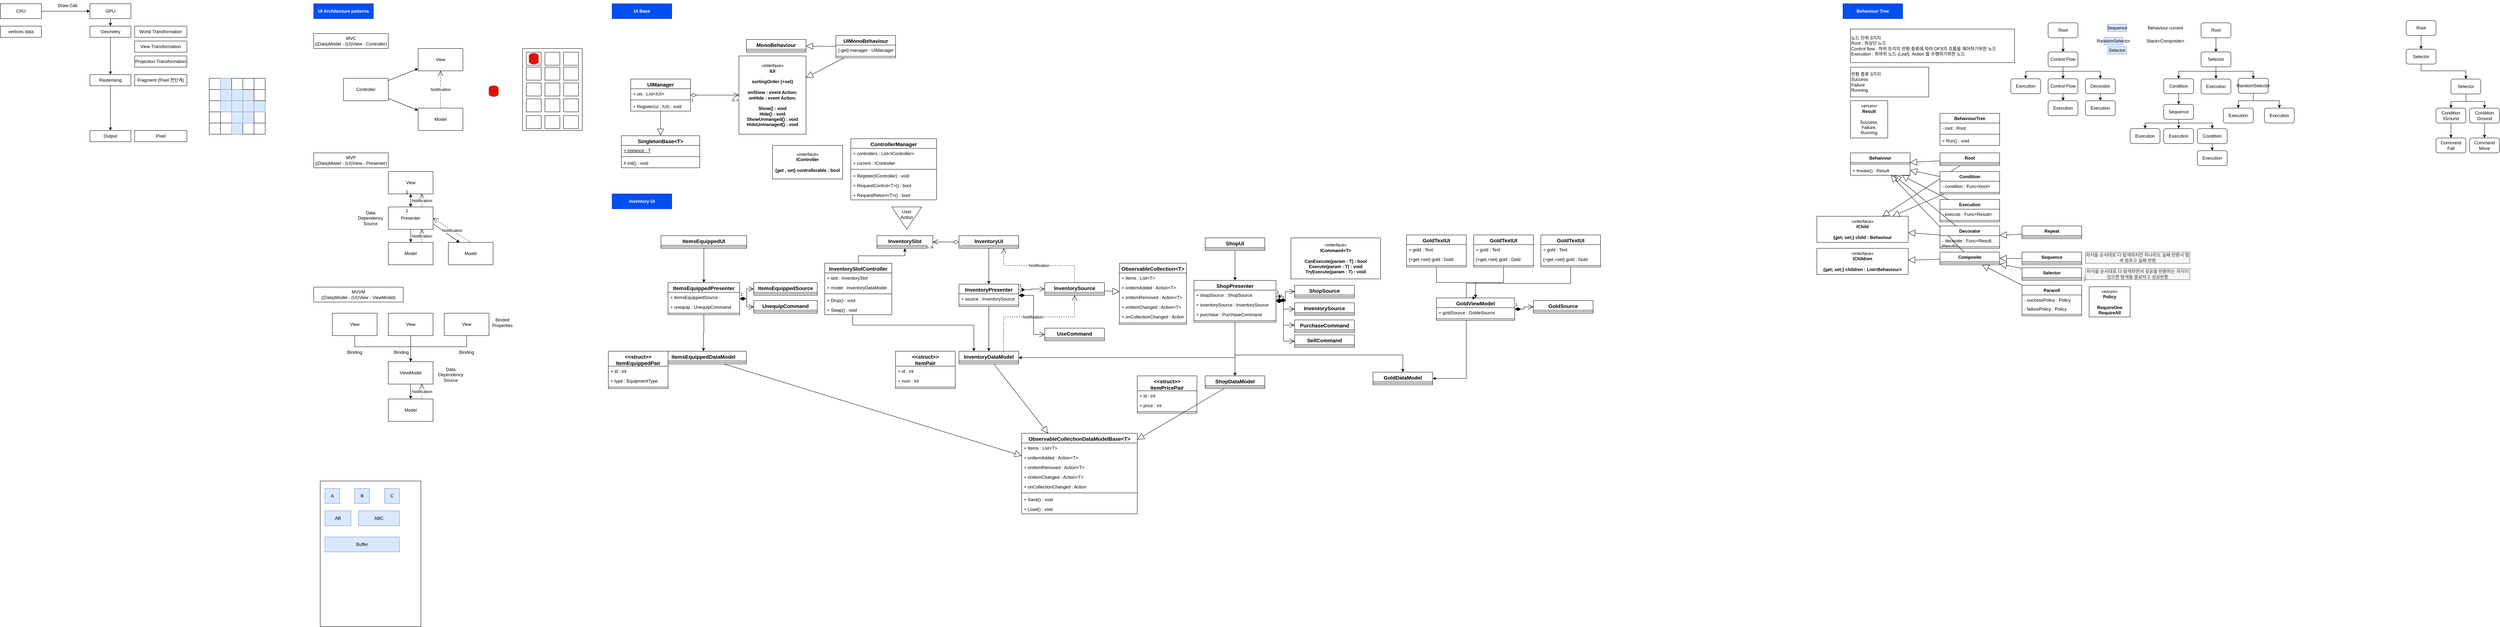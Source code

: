<mxfile version="21.3.2" type="device">
  <diagram id="C5RBs43oDa-KdzZeNtuy" name="Page-1">
    <mxGraphModel dx="1050" dy="549" grid="1" gridSize="10" guides="1" tooltips="1" connect="1" arrows="1" fold="1" page="1" pageScale="1" pageWidth="827" pageHeight="1169" math="0" shadow="0">
      <root>
        <mxCell id="WIyWlLk6GJQsqaUBKTNV-0" />
        <mxCell id="WIyWlLk6GJQsqaUBKTNV-1" parent="WIyWlLk6GJQsqaUBKTNV-0" />
        <mxCell id="bO6CmYNc91nRtHpn1Cyj-3" style="edgeStyle=orthogonalEdgeStyle;rounded=0;orthogonalLoop=1;jettySize=auto;html=1;" parent="WIyWlLk6GJQsqaUBKTNV-1" source="bO6CmYNc91nRtHpn1Cyj-0" target="bO6CmYNc91nRtHpn1Cyj-2" edge="1">
          <mxGeometry relative="1" as="geometry" />
        </mxCell>
        <mxCell id="bO6CmYNc91nRtHpn1Cyj-0" value="CPU" style="rounded=0;whiteSpace=wrap;html=1;" parent="WIyWlLk6GJQsqaUBKTNV-1" vertex="1">
          <mxGeometry x="40" y="40" width="110" height="40" as="geometry" />
        </mxCell>
        <mxCell id="bO6CmYNc91nRtHpn1Cyj-1" value="vertices data" style="rounded=0;whiteSpace=wrap;html=1;" parent="WIyWlLk6GJQsqaUBKTNV-1" vertex="1">
          <mxGeometry x="40" y="100" width="110" height="30" as="geometry" />
        </mxCell>
        <mxCell id="bO6CmYNc91nRtHpn1Cyj-56" style="edgeStyle=orthogonalEdgeStyle;rounded=0;orthogonalLoop=1;jettySize=auto;html=1;" parent="WIyWlLk6GJQsqaUBKTNV-1" source="bO6CmYNc91nRtHpn1Cyj-2" target="bO6CmYNc91nRtHpn1Cyj-5" edge="1">
          <mxGeometry relative="1" as="geometry" />
        </mxCell>
        <mxCell id="bO6CmYNc91nRtHpn1Cyj-2" value="GPU" style="rounded=0;whiteSpace=wrap;html=1;" parent="WIyWlLk6GJQsqaUBKTNV-1" vertex="1">
          <mxGeometry x="280" y="40" width="110" height="40" as="geometry" />
        </mxCell>
        <mxCell id="bO6CmYNc91nRtHpn1Cyj-4" value="Draw Call" style="text;html=1;strokeColor=none;fillColor=none;align=center;verticalAlign=middle;whiteSpace=wrap;rounded=0;" parent="WIyWlLk6GJQsqaUBKTNV-1" vertex="1">
          <mxGeometry x="190" y="30" width="60" height="30" as="geometry" />
        </mxCell>
        <mxCell id="bO6CmYNc91nRtHpn1Cyj-57" style="edgeStyle=orthogonalEdgeStyle;rounded=0;orthogonalLoop=1;jettySize=auto;html=1;" parent="WIyWlLk6GJQsqaUBKTNV-1" source="bO6CmYNc91nRtHpn1Cyj-5" target="bO6CmYNc91nRtHpn1Cyj-11" edge="1">
          <mxGeometry relative="1" as="geometry" />
        </mxCell>
        <mxCell id="bO6CmYNc91nRtHpn1Cyj-5" value="Geometry" style="rounded=0;whiteSpace=wrap;html=1;" parent="WIyWlLk6GJQsqaUBKTNV-1" vertex="1">
          <mxGeometry x="280" y="100" width="110" height="30" as="geometry" />
        </mxCell>
        <mxCell id="bO6CmYNc91nRtHpn1Cyj-6" value="World Transformation" style="rounded=0;whiteSpace=wrap;html=1;" parent="WIyWlLk6GJQsqaUBKTNV-1" vertex="1">
          <mxGeometry x="400" y="100" width="140" height="30" as="geometry" />
        </mxCell>
        <mxCell id="bO6CmYNc91nRtHpn1Cyj-7" value="View Transformation" style="rounded=0;whiteSpace=wrap;html=1;" parent="WIyWlLk6GJQsqaUBKTNV-1" vertex="1">
          <mxGeometry x="400" y="140" width="140" height="30" as="geometry" />
        </mxCell>
        <mxCell id="bO6CmYNc91nRtHpn1Cyj-10" value="Projection Transformation" style="rounded=0;whiteSpace=wrap;html=1;" parent="WIyWlLk6GJQsqaUBKTNV-1" vertex="1">
          <mxGeometry x="400" y="180" width="140" height="30" as="geometry" />
        </mxCell>
        <mxCell id="bO6CmYNc91nRtHpn1Cyj-58" style="edgeStyle=orthogonalEdgeStyle;rounded=0;orthogonalLoop=1;jettySize=auto;html=1;entryX=0.5;entryY=0;entryDx=0;entryDy=0;" parent="WIyWlLk6GJQsqaUBKTNV-1" source="bO6CmYNc91nRtHpn1Cyj-11" target="bO6CmYNc91nRtHpn1Cyj-54" edge="1">
          <mxGeometry relative="1" as="geometry" />
        </mxCell>
        <mxCell id="bO6CmYNc91nRtHpn1Cyj-11" value="Rasterising" style="rounded=0;whiteSpace=wrap;html=1;" parent="WIyWlLk6GJQsqaUBKTNV-1" vertex="1">
          <mxGeometry x="280" y="230" width="110" height="30" as="geometry" />
        </mxCell>
        <mxCell id="bO6CmYNc91nRtHpn1Cyj-12" value="Fragment (Pixel 전단계)" style="rounded=0;whiteSpace=wrap;html=1;" parent="WIyWlLk6GJQsqaUBKTNV-1" vertex="1">
          <mxGeometry x="400" y="230" width="140" height="30" as="geometry" />
        </mxCell>
        <mxCell id="bO6CmYNc91nRtHpn1Cyj-22" value="" style="rounded=0;whiteSpace=wrap;html=1;" parent="WIyWlLk6GJQsqaUBKTNV-1" vertex="1">
          <mxGeometry x="600" y="240" width="30" height="30" as="geometry" />
        </mxCell>
        <mxCell id="bO6CmYNc91nRtHpn1Cyj-25" value="" style="rounded=0;whiteSpace=wrap;html=1;" parent="WIyWlLk6GJQsqaUBKTNV-1" vertex="1">
          <mxGeometry x="600" y="270" width="30" height="30" as="geometry" />
        </mxCell>
        <mxCell id="bO6CmYNc91nRtHpn1Cyj-26" value="" style="rounded=0;whiteSpace=wrap;html=1;" parent="WIyWlLk6GJQsqaUBKTNV-1" vertex="1">
          <mxGeometry x="600" y="300" width="30" height="30" as="geometry" />
        </mxCell>
        <mxCell id="bO6CmYNc91nRtHpn1Cyj-27" value="" style="rounded=0;whiteSpace=wrap;html=1;" parent="WIyWlLk6GJQsqaUBKTNV-1" vertex="1">
          <mxGeometry x="600" y="330" width="30" height="30" as="geometry" />
        </mxCell>
        <mxCell id="bO6CmYNc91nRtHpn1Cyj-28" value="" style="rounded=0;whiteSpace=wrap;html=1;" parent="WIyWlLk6GJQsqaUBKTNV-1" vertex="1">
          <mxGeometry x="600" y="360" width="30" height="30" as="geometry" />
        </mxCell>
        <mxCell id="bO6CmYNc91nRtHpn1Cyj-29" value="" style="rounded=0;whiteSpace=wrap;html=1;" parent="WIyWlLk6GJQsqaUBKTNV-1" vertex="1">
          <mxGeometry x="630" y="360" width="30" height="30" as="geometry" />
        </mxCell>
        <mxCell id="bO6CmYNc91nRtHpn1Cyj-30" value="" style="rounded=0;whiteSpace=wrap;html=1;" parent="WIyWlLk6GJQsqaUBKTNV-1" vertex="1">
          <mxGeometry x="630" y="330" width="30" height="30" as="geometry" />
        </mxCell>
        <mxCell id="bO6CmYNc91nRtHpn1Cyj-31" value="" style="rounded=0;whiteSpace=wrap;html=1;fillColor=#dae8fc;strokeColor=#6c8ebf;" parent="WIyWlLk6GJQsqaUBKTNV-1" vertex="1">
          <mxGeometry x="630" y="300" width="30" height="30" as="geometry" />
        </mxCell>
        <mxCell id="bO6CmYNc91nRtHpn1Cyj-32" value="" style="rounded=0;whiteSpace=wrap;html=1;fillColor=#dae8fc;strokeColor=#6c8ebf;" parent="WIyWlLk6GJQsqaUBKTNV-1" vertex="1">
          <mxGeometry x="630" y="270" width="30" height="30" as="geometry" />
        </mxCell>
        <mxCell id="bO6CmYNc91nRtHpn1Cyj-33" value="" style="rounded=0;whiteSpace=wrap;html=1;fillColor=#dae8fc;strokeColor=#6c8ebf;" parent="WIyWlLk6GJQsqaUBKTNV-1" vertex="1">
          <mxGeometry x="630" y="240" width="30" height="30" as="geometry" />
        </mxCell>
        <mxCell id="bO6CmYNc91nRtHpn1Cyj-34" value="" style="rounded=0;whiteSpace=wrap;html=1;" parent="WIyWlLk6GJQsqaUBKTNV-1" vertex="1">
          <mxGeometry x="660" y="240" width="30" height="30" as="geometry" />
        </mxCell>
        <mxCell id="bO6CmYNc91nRtHpn1Cyj-35" value="" style="rounded=0;whiteSpace=wrap;html=1;fillColor=#dae8fc;strokeColor=#6c8ebf;" parent="WIyWlLk6GJQsqaUBKTNV-1" vertex="1">
          <mxGeometry x="660" y="270" width="30" height="30" as="geometry" />
        </mxCell>
        <mxCell id="bO6CmYNc91nRtHpn1Cyj-36" value="" style="rounded=0;whiteSpace=wrap;html=1;fillColor=#dae8fc;strokeColor=#6c8ebf;" parent="WIyWlLk6GJQsqaUBKTNV-1" vertex="1">
          <mxGeometry x="660" y="300" width="30" height="30" as="geometry" />
        </mxCell>
        <mxCell id="bO6CmYNc91nRtHpn1Cyj-37" value="" style="rounded=0;whiteSpace=wrap;html=1;fillColor=#dae8fc;strokeColor=#6c8ebf;" parent="WIyWlLk6GJQsqaUBKTNV-1" vertex="1">
          <mxGeometry x="660" y="330" width="30" height="30" as="geometry" />
        </mxCell>
        <mxCell id="bO6CmYNc91nRtHpn1Cyj-38" value="" style="rounded=0;whiteSpace=wrap;html=1;fillColor=#dae8fc;strokeColor=#6c8ebf;" parent="WIyWlLk6GJQsqaUBKTNV-1" vertex="1">
          <mxGeometry x="660" y="360" width="30" height="30" as="geometry" />
        </mxCell>
        <mxCell id="bO6CmYNc91nRtHpn1Cyj-39" value="" style="rounded=0;whiteSpace=wrap;html=1;" parent="WIyWlLk6GJQsqaUBKTNV-1" vertex="1">
          <mxGeometry x="690" y="360" width="30" height="30" as="geometry" />
        </mxCell>
        <mxCell id="bO6CmYNc91nRtHpn1Cyj-40" value="" style="rounded=0;whiteSpace=wrap;html=1;fillColor=#dae8fc;strokeColor=#6c8ebf;" parent="WIyWlLk6GJQsqaUBKTNV-1" vertex="1">
          <mxGeometry x="690" y="330" width="30" height="30" as="geometry" />
        </mxCell>
        <mxCell id="bO6CmYNc91nRtHpn1Cyj-41" value="" style="rounded=0;whiteSpace=wrap;html=1;fillColor=#dae8fc;strokeColor=#6c8ebf;" parent="WIyWlLk6GJQsqaUBKTNV-1" vertex="1">
          <mxGeometry x="690" y="300" width="30" height="30" as="geometry" />
        </mxCell>
        <mxCell id="bO6CmYNc91nRtHpn1Cyj-42" value="" style="rounded=0;whiteSpace=wrap;html=1;fillColor=#dae8fc;strokeColor=#6c8ebf;" parent="WIyWlLk6GJQsqaUBKTNV-1" vertex="1">
          <mxGeometry x="690" y="270" width="30" height="30" as="geometry" />
        </mxCell>
        <mxCell id="bO6CmYNc91nRtHpn1Cyj-43" value="" style="rounded=0;whiteSpace=wrap;html=1;" parent="WIyWlLk6GJQsqaUBKTNV-1" vertex="1">
          <mxGeometry x="690" y="240" width="30" height="30" as="geometry" />
        </mxCell>
        <mxCell id="bO6CmYNc91nRtHpn1Cyj-44" value="" style="rounded=0;whiteSpace=wrap;html=1;" parent="WIyWlLk6GJQsqaUBKTNV-1" vertex="1">
          <mxGeometry x="720" y="360" width="30" height="30" as="geometry" />
        </mxCell>
        <mxCell id="bO6CmYNc91nRtHpn1Cyj-45" value="" style="rounded=0;whiteSpace=wrap;html=1;" parent="WIyWlLk6GJQsqaUBKTNV-1" vertex="1">
          <mxGeometry x="720" y="330" width="30" height="30" as="geometry" />
        </mxCell>
        <mxCell id="bO6CmYNc91nRtHpn1Cyj-46" value="" style="rounded=0;whiteSpace=wrap;html=1;fillColor=#dae8fc;strokeColor=#6c8ebf;" parent="WIyWlLk6GJQsqaUBKTNV-1" vertex="1">
          <mxGeometry x="720" y="300" width="30" height="30" as="geometry" />
        </mxCell>
        <mxCell id="bO6CmYNc91nRtHpn1Cyj-47" value="" style="rounded=0;whiteSpace=wrap;html=1;" parent="WIyWlLk6GJQsqaUBKTNV-1" vertex="1">
          <mxGeometry x="720" y="270" width="30" height="30" as="geometry" />
        </mxCell>
        <mxCell id="bO6CmYNc91nRtHpn1Cyj-48" value="" style="rounded=0;whiteSpace=wrap;html=1;" parent="WIyWlLk6GJQsqaUBKTNV-1" vertex="1">
          <mxGeometry x="720" y="240" width="30" height="30" as="geometry" />
        </mxCell>
        <mxCell id="bO6CmYNc91nRtHpn1Cyj-54" value="Output" style="rounded=0;whiteSpace=wrap;html=1;" parent="WIyWlLk6GJQsqaUBKTNV-1" vertex="1">
          <mxGeometry x="280" y="380" width="110" height="30" as="geometry" />
        </mxCell>
        <mxCell id="bO6CmYNc91nRtHpn1Cyj-55" value="Pixel" style="rounded=0;whiteSpace=wrap;html=1;" parent="WIyWlLk6GJQsqaUBKTNV-1" vertex="1">
          <mxGeometry x="400" y="380" width="140" height="30" as="geometry" />
        </mxCell>
        <mxCell id="bO6CmYNc91nRtHpn1Cyj-59" value="UI Architecture patterns" style="rounded=0;whiteSpace=wrap;html=1;fontStyle=1;fillColor=#0050ef;fontColor=#ffffff;strokeColor=#001DBC;" parent="WIyWlLk6GJQsqaUBKTNV-1" vertex="1">
          <mxGeometry x="880" y="40" width="160" height="40" as="geometry" />
        </mxCell>
        <mxCell id="bO6CmYNc91nRtHpn1Cyj-60" value="MVC&lt;br&gt;((Data)Model - (UI)View - Controller)" style="rounded=0;whiteSpace=wrap;html=1;" parent="WIyWlLk6GJQsqaUBKTNV-1" vertex="1">
          <mxGeometry x="880" y="120" width="200" height="40" as="geometry" />
        </mxCell>
        <mxCell id="bO6CmYNc91nRtHpn1Cyj-64" value="Model" style="rounded=0;whiteSpace=wrap;html=1;" parent="WIyWlLk6GJQsqaUBKTNV-1" vertex="1">
          <mxGeometry x="1160" y="320" width="120" height="60" as="geometry" />
        </mxCell>
        <mxCell id="bO6CmYNc91nRtHpn1Cyj-65" value="View" style="rounded=0;whiteSpace=wrap;html=1;" parent="WIyWlLk6GJQsqaUBKTNV-1" vertex="1">
          <mxGeometry x="1160" y="160" width="120" height="60" as="geometry" />
        </mxCell>
        <mxCell id="bO6CmYNc91nRtHpn1Cyj-66" value="Controller" style="rounded=0;whiteSpace=wrap;html=1;" parent="WIyWlLk6GJQsqaUBKTNV-1" vertex="1">
          <mxGeometry x="960" y="240" width="120" height="60" as="geometry" />
        </mxCell>
        <mxCell id="bO6CmYNc91nRtHpn1Cyj-67" value="" style="endArrow=classic;html=1;rounded=0;" parent="WIyWlLk6GJQsqaUBKTNV-1" source="bO6CmYNc91nRtHpn1Cyj-66" target="bO6CmYNc91nRtHpn1Cyj-65" edge="1">
          <mxGeometry width="50" height="50" relative="1" as="geometry">
            <mxPoint x="1260" y="350" as="sourcePoint" />
            <mxPoint x="1310" y="300" as="targetPoint" />
          </mxGeometry>
        </mxCell>
        <mxCell id="bO6CmYNc91nRtHpn1Cyj-68" value="" style="endArrow=classic;html=1;rounded=0;" parent="WIyWlLk6GJQsqaUBKTNV-1" source="bO6CmYNc91nRtHpn1Cyj-66" target="bO6CmYNc91nRtHpn1Cyj-64" edge="1">
          <mxGeometry width="50" height="50" relative="1" as="geometry">
            <mxPoint x="1090" y="256" as="sourcePoint" />
            <mxPoint x="1170" y="224" as="targetPoint" />
          </mxGeometry>
        </mxCell>
        <mxCell id="bO6CmYNc91nRtHpn1Cyj-70" value="Notification" style="endArrow=open;endSize=12;dashed=1;html=1;rounded=0;" parent="WIyWlLk6GJQsqaUBKTNV-1" source="bO6CmYNc91nRtHpn1Cyj-64" target="bO6CmYNc91nRtHpn1Cyj-65" edge="1">
          <mxGeometry width="160" relative="1" as="geometry">
            <mxPoint x="1200" y="330" as="sourcePoint" />
            <mxPoint x="1360" y="330" as="targetPoint" />
          </mxGeometry>
        </mxCell>
        <mxCell id="bO6CmYNc91nRtHpn1Cyj-71" value="" style="rounded=0;whiteSpace=wrap;html=1;" parent="WIyWlLk6GJQsqaUBKTNV-1" vertex="1">
          <mxGeometry x="1440" y="160" width="160" height="220" as="geometry" />
        </mxCell>
        <mxCell id="bO6CmYNc91nRtHpn1Cyj-72" value="" style="rounded=0;whiteSpace=wrap;html=1;" parent="WIyWlLk6GJQsqaUBKTNV-1" vertex="1">
          <mxGeometry x="1450" y="170" width="40" height="35" as="geometry" />
        </mxCell>
        <mxCell id="bO6CmYNc91nRtHpn1Cyj-73" value="" style="rounded=0;whiteSpace=wrap;html=1;" parent="WIyWlLk6GJQsqaUBKTNV-1" vertex="1">
          <mxGeometry x="1500" y="170" width="40" height="35" as="geometry" />
        </mxCell>
        <mxCell id="bO6CmYNc91nRtHpn1Cyj-74" value="" style="rounded=0;whiteSpace=wrap;html=1;" parent="WIyWlLk6GJQsqaUBKTNV-1" vertex="1">
          <mxGeometry x="1550" y="170" width="40" height="35" as="geometry" />
        </mxCell>
        <mxCell id="bO6CmYNc91nRtHpn1Cyj-75" value="" style="rounded=0;whiteSpace=wrap;html=1;" parent="WIyWlLk6GJQsqaUBKTNV-1" vertex="1">
          <mxGeometry x="1450" y="210" width="40" height="35" as="geometry" />
        </mxCell>
        <mxCell id="bO6CmYNc91nRtHpn1Cyj-76" value="" style="rounded=0;whiteSpace=wrap;html=1;" parent="WIyWlLk6GJQsqaUBKTNV-1" vertex="1">
          <mxGeometry x="1500" y="210" width="40" height="35" as="geometry" />
        </mxCell>
        <mxCell id="bO6CmYNc91nRtHpn1Cyj-77" value="" style="rounded=0;whiteSpace=wrap;html=1;" parent="WIyWlLk6GJQsqaUBKTNV-1" vertex="1">
          <mxGeometry x="1550" y="210" width="40" height="35" as="geometry" />
        </mxCell>
        <mxCell id="bO6CmYNc91nRtHpn1Cyj-78" value="" style="rounded=0;whiteSpace=wrap;html=1;" parent="WIyWlLk6GJQsqaUBKTNV-1" vertex="1">
          <mxGeometry x="1450" y="252.5" width="40" height="35" as="geometry" />
        </mxCell>
        <mxCell id="bO6CmYNc91nRtHpn1Cyj-79" value="" style="rounded=0;whiteSpace=wrap;html=1;" parent="WIyWlLk6GJQsqaUBKTNV-1" vertex="1">
          <mxGeometry x="1500" y="252.5" width="40" height="35" as="geometry" />
        </mxCell>
        <mxCell id="bO6CmYNc91nRtHpn1Cyj-80" value="" style="rounded=0;whiteSpace=wrap;html=1;" parent="WIyWlLk6GJQsqaUBKTNV-1" vertex="1">
          <mxGeometry x="1550" y="252.5" width="40" height="35" as="geometry" />
        </mxCell>
        <mxCell id="bO6CmYNc91nRtHpn1Cyj-81" value="" style="rounded=0;whiteSpace=wrap;html=1;" parent="WIyWlLk6GJQsqaUBKTNV-1" vertex="1">
          <mxGeometry x="1450" y="295" width="40" height="35" as="geometry" />
        </mxCell>
        <mxCell id="bO6CmYNc91nRtHpn1Cyj-82" value="" style="rounded=0;whiteSpace=wrap;html=1;" parent="WIyWlLk6GJQsqaUBKTNV-1" vertex="1">
          <mxGeometry x="1500" y="295" width="40" height="35" as="geometry" />
        </mxCell>
        <mxCell id="bO6CmYNc91nRtHpn1Cyj-83" value="" style="rounded=0;whiteSpace=wrap;html=1;" parent="WIyWlLk6GJQsqaUBKTNV-1" vertex="1">
          <mxGeometry x="1550" y="295" width="40" height="35" as="geometry" />
        </mxCell>
        <mxCell id="bO6CmYNc91nRtHpn1Cyj-84" value="" style="rounded=0;whiteSpace=wrap;html=1;" parent="WIyWlLk6GJQsqaUBKTNV-1" vertex="1">
          <mxGeometry x="1450" y="340" width="40" height="35" as="geometry" />
        </mxCell>
        <mxCell id="bO6CmYNc91nRtHpn1Cyj-85" value="" style="rounded=0;whiteSpace=wrap;html=1;" parent="WIyWlLk6GJQsqaUBKTNV-1" vertex="1">
          <mxGeometry x="1500" y="340" width="40" height="35" as="geometry" />
        </mxCell>
        <mxCell id="bO6CmYNc91nRtHpn1Cyj-86" value="" style="rounded=0;whiteSpace=wrap;html=1;" parent="WIyWlLk6GJQsqaUBKTNV-1" vertex="1">
          <mxGeometry x="1550" y="340" width="40" height="35" as="geometry" />
        </mxCell>
        <mxCell id="bO6CmYNc91nRtHpn1Cyj-89" value="" style="shape=cylinder3;whiteSpace=wrap;html=1;boundedLbl=1;backgroundOutline=1;size=6.9;fillColor=#e51400;fontColor=#ffffff;strokeColor=#B20000;" parent="WIyWlLk6GJQsqaUBKTNV-1" vertex="1">
          <mxGeometry x="1457.5" y="173.13" width="25" height="28.75" as="geometry" />
        </mxCell>
        <mxCell id="bO6CmYNc91nRtHpn1Cyj-90" value="" style="shape=cylinder3;whiteSpace=wrap;html=1;boundedLbl=1;backgroundOutline=1;size=6.9;fillColor=#e51400;fontColor=#ffffff;strokeColor=#B20000;" parent="WIyWlLk6GJQsqaUBKTNV-1" vertex="1">
          <mxGeometry x="1350" y="260" width="25" height="28.75" as="geometry" />
        </mxCell>
        <mxCell id="bO6CmYNc91nRtHpn1Cyj-91" value="MVP&lt;br&gt;((Data)Model - (UI)View - Presenter)" style="rounded=0;whiteSpace=wrap;html=1;" parent="WIyWlLk6GJQsqaUBKTNV-1" vertex="1">
          <mxGeometry x="880" y="440" width="200" height="40" as="geometry" />
        </mxCell>
        <mxCell id="bO6CmYNc91nRtHpn1Cyj-92" value="Model" style="rounded=0;whiteSpace=wrap;html=1;" parent="WIyWlLk6GJQsqaUBKTNV-1" vertex="1">
          <mxGeometry x="1080" y="680" width="120" height="60" as="geometry" />
        </mxCell>
        <mxCell id="bO6CmYNc91nRtHpn1Cyj-93" value="View" style="rounded=0;whiteSpace=wrap;html=1;" parent="WIyWlLk6GJQsqaUBKTNV-1" vertex="1">
          <mxGeometry x="1080" y="490" width="120" height="60" as="geometry" />
        </mxCell>
        <mxCell id="bO6CmYNc91nRtHpn1Cyj-94" value="Presenter" style="rounded=0;whiteSpace=wrap;html=1;" parent="WIyWlLk6GJQsqaUBKTNV-1" vertex="1">
          <mxGeometry x="1080" y="585" width="120" height="60" as="geometry" />
        </mxCell>
        <mxCell id="bO6CmYNc91nRtHpn1Cyj-95" value="" style="endArrow=classic;html=1;rounded=0;" parent="WIyWlLk6GJQsqaUBKTNV-1" source="bO6CmYNc91nRtHpn1Cyj-94" target="bO6CmYNc91nRtHpn1Cyj-93" edge="1">
          <mxGeometry width="50" height="50" relative="1" as="geometry">
            <mxPoint x="1260" y="700" as="sourcePoint" />
            <mxPoint x="1310" y="650" as="targetPoint" />
          </mxGeometry>
        </mxCell>
        <mxCell id="bO6CmYNc91nRtHpn1Cyj-96" value="" style="endArrow=classic;html=1;rounded=0;entryX=0.25;entryY=0;entryDx=0;entryDy=0;exitX=1;exitY=0.75;exitDx=0;exitDy=0;" parent="WIyWlLk6GJQsqaUBKTNV-1" source="bO6CmYNc91nRtHpn1Cyj-94" target="bO6CmYNc91nRtHpn1Cyj-102" edge="1">
          <mxGeometry width="50" height="50" relative="1" as="geometry">
            <mxPoint x="1090" y="606" as="sourcePoint" />
            <mxPoint x="1170" y="574" as="targetPoint" />
          </mxGeometry>
        </mxCell>
        <mxCell id="bO6CmYNc91nRtHpn1Cyj-98" value="" style="endArrow=classic;html=1;rounded=0;" parent="WIyWlLk6GJQsqaUBKTNV-1" source="bO6CmYNc91nRtHpn1Cyj-93" target="bO6CmYNc91nRtHpn1Cyj-94" edge="1">
          <mxGeometry width="50" height="50" relative="1" as="geometry">
            <mxPoint x="1150" y="595" as="sourcePoint" />
            <mxPoint x="1150" y="560" as="targetPoint" />
          </mxGeometry>
        </mxCell>
        <mxCell id="bO6CmYNc91nRtHpn1Cyj-99" value="1" style="text;html=1;strokeColor=none;fillColor=none;align=center;verticalAlign=middle;whiteSpace=wrap;rounded=0;" parent="WIyWlLk6GJQsqaUBKTNV-1" vertex="1">
          <mxGeometry x="1120" y="530" width="20" height="30" as="geometry" />
        </mxCell>
        <mxCell id="bO6CmYNc91nRtHpn1Cyj-100" value="1" style="text;html=1;strokeColor=none;fillColor=none;align=center;verticalAlign=middle;whiteSpace=wrap;rounded=0;" parent="WIyWlLk6GJQsqaUBKTNV-1" vertex="1">
          <mxGeometry x="1120" y="580" width="20" height="30" as="geometry" />
        </mxCell>
        <mxCell id="bO6CmYNc91nRtHpn1Cyj-102" value="Model" style="rounded=0;whiteSpace=wrap;html=1;" parent="WIyWlLk6GJQsqaUBKTNV-1" vertex="1">
          <mxGeometry x="1241" y="680" width="120" height="60" as="geometry" />
        </mxCell>
        <mxCell id="bO6CmYNc91nRtHpn1Cyj-104" value="" style="endArrow=classic;html=1;rounded=0;" parent="WIyWlLk6GJQsqaUBKTNV-1" source="bO6CmYNc91nRtHpn1Cyj-94" target="bO6CmYNc91nRtHpn1Cyj-92" edge="1">
          <mxGeometry width="50" height="50" relative="1" as="geometry">
            <mxPoint x="1201" y="655" as="sourcePoint" />
            <mxPoint x="1260" y="690" as="targetPoint" />
          </mxGeometry>
        </mxCell>
        <mxCell id="bO6CmYNc91nRtHpn1Cyj-105" value="Notification" style="endArrow=open;endSize=12;dashed=1;html=1;rounded=0;entryX=1;entryY=0.5;entryDx=0;entryDy=0;exitX=0.5;exitY=0;exitDx=0;exitDy=0;" parent="WIyWlLk6GJQsqaUBKTNV-1" source="bO6CmYNc91nRtHpn1Cyj-102" target="bO6CmYNc91nRtHpn1Cyj-94" edge="1">
          <mxGeometry width="160" relative="1" as="geometry">
            <mxPoint x="1230" y="330" as="sourcePoint" />
            <mxPoint x="1230" y="230" as="targetPoint" />
          </mxGeometry>
        </mxCell>
        <mxCell id="bO6CmYNc91nRtHpn1Cyj-106" value="Notification" style="endArrow=open;endSize=12;dashed=1;html=1;rounded=0;entryX=0.75;entryY=1;entryDx=0;entryDy=0;exitX=0.75;exitY=0;exitDx=0;exitDy=0;" parent="WIyWlLk6GJQsqaUBKTNV-1" source="bO6CmYNc91nRtHpn1Cyj-92" target="bO6CmYNc91nRtHpn1Cyj-94" edge="1">
          <mxGeometry width="160" relative="1" as="geometry">
            <mxPoint x="1273" y="690" as="sourcePoint" />
            <mxPoint x="1210" y="640" as="targetPoint" />
          </mxGeometry>
        </mxCell>
        <mxCell id="bO6CmYNc91nRtHpn1Cyj-107" value="Notification" style="endArrow=open;endSize=12;dashed=1;html=1;rounded=0;entryX=0.75;entryY=1;entryDx=0;entryDy=0;exitX=0.75;exitY=0;exitDx=0;exitDy=0;" parent="WIyWlLk6GJQsqaUBKTNV-1" source="bO6CmYNc91nRtHpn1Cyj-94" target="bO6CmYNc91nRtHpn1Cyj-93" edge="1">
          <mxGeometry width="160" relative="1" as="geometry">
            <mxPoint x="1311" y="690" as="sourcePoint" />
            <mxPoint x="1210" y="625" as="targetPoint" />
          </mxGeometry>
        </mxCell>
        <mxCell id="bO6CmYNc91nRtHpn1Cyj-109" value="MVVM&lt;br&gt;((Data)Model - (UI)View - ViewModel)" style="rounded=0;whiteSpace=wrap;html=1;" parent="WIyWlLk6GJQsqaUBKTNV-1" vertex="1">
          <mxGeometry x="880" y="800" width="240" height="40" as="geometry" />
        </mxCell>
        <mxCell id="bO6CmYNc91nRtHpn1Cyj-110" value="Model" style="rounded=0;whiteSpace=wrap;html=1;" parent="WIyWlLk6GJQsqaUBKTNV-1" vertex="1">
          <mxGeometry x="1080" y="1100" width="120" height="60" as="geometry" />
        </mxCell>
        <mxCell id="bO6CmYNc91nRtHpn1Cyj-113" style="edgeStyle=orthogonalEdgeStyle;rounded=0;orthogonalLoop=1;jettySize=auto;html=1;" parent="WIyWlLk6GJQsqaUBKTNV-1" source="bO6CmYNc91nRtHpn1Cyj-112" target="bO6CmYNc91nRtHpn1Cyj-110" edge="1">
          <mxGeometry relative="1" as="geometry" />
        </mxCell>
        <mxCell id="bO6CmYNc91nRtHpn1Cyj-112" value="ViewModel" style="rounded=0;whiteSpace=wrap;html=1;" parent="WIyWlLk6GJQsqaUBKTNV-1" vertex="1">
          <mxGeometry x="1080" y="1000" width="120" height="60" as="geometry" />
        </mxCell>
        <mxCell id="bO6CmYNc91nRtHpn1Cyj-114" value="Notification" style="endArrow=open;endSize=12;dashed=1;html=1;rounded=0;entryX=0.75;entryY=1;entryDx=0;entryDy=0;exitX=0.75;exitY=0;exitDx=0;exitDy=0;" parent="WIyWlLk6GJQsqaUBKTNV-1" source="bO6CmYNc91nRtHpn1Cyj-110" target="bO6CmYNc91nRtHpn1Cyj-112" edge="1">
          <mxGeometry width="160" relative="1" as="geometry">
            <mxPoint x="1180" y="750" as="sourcePoint" />
            <mxPoint x="1180" y="715" as="targetPoint" />
          </mxGeometry>
        </mxCell>
        <mxCell id="bO6CmYNc91nRtHpn1Cyj-116" style="edgeStyle=orthogonalEdgeStyle;rounded=0;orthogonalLoop=1;jettySize=auto;html=1;entryX=0.5;entryY=0;entryDx=0;entryDy=0;" parent="WIyWlLk6GJQsqaUBKTNV-1" source="bO6CmYNc91nRtHpn1Cyj-115" target="bO6CmYNc91nRtHpn1Cyj-112" edge="1">
          <mxGeometry relative="1" as="geometry" />
        </mxCell>
        <mxCell id="bO6CmYNc91nRtHpn1Cyj-115" value="View" style="rounded=0;whiteSpace=wrap;html=1;" parent="WIyWlLk6GJQsqaUBKTNV-1" vertex="1">
          <mxGeometry x="1080" y="870" width="120" height="60" as="geometry" />
        </mxCell>
        <mxCell id="bO6CmYNc91nRtHpn1Cyj-117" value="Binding" style="text;html=1;strokeColor=none;fillColor=none;align=center;verticalAlign=middle;whiteSpace=wrap;rounded=0;" parent="WIyWlLk6GJQsqaUBKTNV-1" vertex="1">
          <mxGeometry x="1090" y="960" width="50" height="30" as="geometry" />
        </mxCell>
        <mxCell id="bO6CmYNc91nRtHpn1Cyj-119" style="edgeStyle=orthogonalEdgeStyle;rounded=0;orthogonalLoop=1;jettySize=auto;html=1;" parent="WIyWlLk6GJQsqaUBKTNV-1" source="bO6CmYNc91nRtHpn1Cyj-118" target="bO6CmYNc91nRtHpn1Cyj-112" edge="1">
          <mxGeometry relative="1" as="geometry">
            <Array as="points">
              <mxPoint x="1290" y="960" />
              <mxPoint x="1140" y="960" />
            </Array>
          </mxGeometry>
        </mxCell>
        <mxCell id="bO6CmYNc91nRtHpn1Cyj-118" value="View" style="rounded=0;whiteSpace=wrap;html=1;" parent="WIyWlLk6GJQsqaUBKTNV-1" vertex="1">
          <mxGeometry x="1230" y="870" width="120" height="60" as="geometry" />
        </mxCell>
        <mxCell id="bO6CmYNc91nRtHpn1Cyj-120" value="Binding" style="text;html=1;strokeColor=none;fillColor=none;align=center;verticalAlign=middle;whiteSpace=wrap;rounded=0;" parent="WIyWlLk6GJQsqaUBKTNV-1" vertex="1">
          <mxGeometry x="1265" y="960" width="50" height="30" as="geometry" />
        </mxCell>
        <mxCell id="bO6CmYNc91nRtHpn1Cyj-122" style="edgeStyle=orthogonalEdgeStyle;rounded=0;orthogonalLoop=1;jettySize=auto;html=1;entryX=0.5;entryY=0;entryDx=0;entryDy=0;" parent="WIyWlLk6GJQsqaUBKTNV-1" source="bO6CmYNc91nRtHpn1Cyj-121" target="bO6CmYNc91nRtHpn1Cyj-112" edge="1">
          <mxGeometry relative="1" as="geometry">
            <Array as="points">
              <mxPoint x="990" y="960" />
              <mxPoint x="1140" y="960" />
            </Array>
          </mxGeometry>
        </mxCell>
        <mxCell id="bO6CmYNc91nRtHpn1Cyj-121" value="View" style="rounded=0;whiteSpace=wrap;html=1;" parent="WIyWlLk6GJQsqaUBKTNV-1" vertex="1">
          <mxGeometry x="930" y="870" width="120" height="60" as="geometry" />
        </mxCell>
        <mxCell id="bO6CmYNc91nRtHpn1Cyj-123" value="Binding" style="text;html=1;strokeColor=none;fillColor=none;align=center;verticalAlign=middle;whiteSpace=wrap;rounded=0;" parent="WIyWlLk6GJQsqaUBKTNV-1" vertex="1">
          <mxGeometry x="965" y="960" width="50" height="30" as="geometry" />
        </mxCell>
        <mxCell id="bO6CmYNc91nRtHpn1Cyj-124" value="Data Dependency Source" style="text;html=1;strokeColor=none;fillColor=none;align=center;verticalAlign=middle;whiteSpace=wrap;rounded=0;" parent="WIyWlLk6GJQsqaUBKTNV-1" vertex="1">
          <mxGeometry x="1205" y="1020" width="85" height="30" as="geometry" />
        </mxCell>
        <mxCell id="bO6CmYNc91nRtHpn1Cyj-125" value="Binded Properties" style="text;html=1;strokeColor=none;fillColor=none;align=center;verticalAlign=middle;whiteSpace=wrap;rounded=0;" parent="WIyWlLk6GJQsqaUBKTNV-1" vertex="1">
          <mxGeometry x="1361" y="880" width="50" height="30" as="geometry" />
        </mxCell>
        <mxCell id="2WI5cddSfxfcX06LqnDv-0" value="UI Base" style="rounded=0;whiteSpace=wrap;html=1;fontStyle=1;fillColor=#0050ef;fontColor=#ffffff;strokeColor=#001DBC;" parent="WIyWlLk6GJQsqaUBKTNV-1" vertex="1">
          <mxGeometry x="1680" y="40" width="160" height="40" as="geometry" />
        </mxCell>
        <mxCell id="2WI5cddSfxfcX06LqnDv-1" value="UIManager" style="swimlane;fontStyle=1;align=center;verticalAlign=top;childLayout=stackLayout;horizontal=1;startSize=26;horizontalStack=0;resizeParent=1;resizeParentMax=0;resizeLast=0;collapsible=1;marginBottom=0;whiteSpace=wrap;html=1;fontSize=14;" parent="WIyWlLk6GJQsqaUBKTNV-1" vertex="1">
          <mxGeometry x="1730" y="242" width="160" height="86" as="geometry" />
        </mxCell>
        <mxCell id="2WI5cddSfxfcX06LqnDv-2" value="+ uis : List&amp;lt;IUI&amp;gt;" style="text;strokeColor=none;fillColor=none;align=left;verticalAlign=top;spacingLeft=4;spacingRight=4;overflow=hidden;rotatable=0;points=[[0,0.5],[1,0.5]];portConstraint=eastwest;whiteSpace=wrap;html=1;" parent="2WI5cddSfxfcX06LqnDv-1" vertex="1">
          <mxGeometry y="26" width="160" height="26" as="geometry" />
        </mxCell>
        <mxCell id="2WI5cddSfxfcX06LqnDv-3" value="" style="line;strokeWidth=1;fillColor=none;align=left;verticalAlign=middle;spacingTop=-1;spacingLeft=3;spacingRight=3;rotatable=0;labelPosition=right;points=[];portConstraint=eastwest;strokeColor=inherit;" parent="2WI5cddSfxfcX06LqnDv-1" vertex="1">
          <mxGeometry y="52" width="160" height="8" as="geometry" />
        </mxCell>
        <mxCell id="2WI5cddSfxfcX06LqnDv-20" value="+ Register(ui : IUI) : void" style="text;strokeColor=none;fillColor=none;align=left;verticalAlign=top;spacingLeft=4;spacingRight=4;overflow=hidden;rotatable=0;points=[[0,0.5],[1,0.5]];portConstraint=eastwest;whiteSpace=wrap;html=1;" parent="2WI5cddSfxfcX06LqnDv-1" vertex="1">
          <mxGeometry y="60" width="160" height="26" as="geometry" />
        </mxCell>
        <mxCell id="2WI5cddSfxfcX06LqnDv-9" value="«interface»&lt;br&gt;&lt;b&gt;IUI&lt;br&gt;&lt;br&gt;sortingOrder {+set}&lt;br&gt;&lt;br&gt;onShow : event Action;&lt;br&gt;onHide : event Action;&lt;br&gt;&lt;br&gt;Show() : void&lt;br&gt;Hide() : void&lt;br&gt;ShowUnmanged() : void&lt;br&gt;HideUnmanaged() : void&lt;br&gt;&lt;/b&gt;" style="html=1;whiteSpace=wrap;" parent="WIyWlLk6GJQsqaUBKTNV-1" vertex="1">
          <mxGeometry x="2020" y="180" width="180" height="210" as="geometry" />
        </mxCell>
        <mxCell id="2WI5cddSfxfcX06LqnDv-10" value="UIMonoBehaviour" style="swimlane;fontStyle=1;align=center;verticalAlign=top;childLayout=stackLayout;horizontal=1;startSize=26;horizontalStack=0;resizeParent=1;resizeParentMax=0;resizeLast=0;collapsible=1;marginBottom=0;whiteSpace=wrap;html=1;fontSize=14;" parent="WIyWlLk6GJQsqaUBKTNV-1" vertex="1">
          <mxGeometry x="2280" y="125" width="160" height="60" as="geometry" />
        </mxCell>
        <mxCell id="2WI5cddSfxfcX06LqnDv-11" value="{-get} manager : UIManager" style="text;strokeColor=none;fillColor=none;align=left;verticalAlign=top;spacingLeft=4;spacingRight=4;overflow=hidden;rotatable=0;points=[[0,0.5],[1,0.5]];portConstraint=eastwest;whiteSpace=wrap;html=1;" parent="2WI5cddSfxfcX06LqnDv-10" vertex="1">
          <mxGeometry y="26" width="160" height="26" as="geometry" />
        </mxCell>
        <mxCell id="2WI5cddSfxfcX06LqnDv-12" value="" style="line;strokeWidth=1;fillColor=none;align=left;verticalAlign=middle;spacingTop=-1;spacingLeft=3;spacingRight=3;rotatable=0;labelPosition=right;points=[];portConstraint=eastwest;strokeColor=inherit;" parent="2WI5cddSfxfcX06LqnDv-10" vertex="1">
          <mxGeometry y="52" width="160" height="8" as="geometry" />
        </mxCell>
        <mxCell id="2WI5cddSfxfcX06LqnDv-14" value="MonoBehaviour" style="swimlane;fontStyle=1;align=center;verticalAlign=top;childLayout=stackLayout;horizontal=1;startSize=26;horizontalStack=0;resizeParent=1;resizeParentMax=0;resizeLast=0;collapsible=1;marginBottom=0;whiteSpace=wrap;html=1;fontSize=14;" parent="WIyWlLk6GJQsqaUBKTNV-1" vertex="1">
          <mxGeometry x="2040" y="136" width="160" height="34" as="geometry" />
        </mxCell>
        <mxCell id="2WI5cddSfxfcX06LqnDv-16" value="" style="line;strokeWidth=1;fillColor=none;align=left;verticalAlign=middle;spacingTop=-1;spacingLeft=3;spacingRight=3;rotatable=0;labelPosition=right;points=[];portConstraint=eastwest;strokeColor=inherit;" parent="2WI5cddSfxfcX06LqnDv-14" vertex="1">
          <mxGeometry y="26" width="160" height="8" as="geometry" />
        </mxCell>
        <mxCell id="2WI5cddSfxfcX06LqnDv-18" value="" style="endArrow=block;endSize=16;endFill=0;html=1;rounded=0;" parent="WIyWlLk6GJQsqaUBKTNV-1" source="2WI5cddSfxfcX06LqnDv-10" target="2WI5cddSfxfcX06LqnDv-14" edge="1">
          <mxGeometry width="160" relative="1" as="geometry">
            <mxPoint x="2040" y="320" as="sourcePoint" />
            <mxPoint x="2200" y="320" as="targetPoint" />
          </mxGeometry>
        </mxCell>
        <mxCell id="2WI5cddSfxfcX06LqnDv-19" value="" style="endArrow=block;endSize=16;endFill=0;html=1;rounded=0;" parent="WIyWlLk6GJQsqaUBKTNV-1" source="2WI5cddSfxfcX06LqnDv-10" target="2WI5cddSfxfcX06LqnDv-9" edge="1">
          <mxGeometry width="160" relative="1" as="geometry">
            <mxPoint x="2180" y="267" as="sourcePoint" />
            <mxPoint x="2220" y="259" as="targetPoint" />
          </mxGeometry>
        </mxCell>
        <mxCell id="2WI5cddSfxfcX06LqnDv-21" value="" style="endArrow=open;html=1;endSize=12;startArrow=diamondThin;startSize=14;startFill=0;edgeStyle=orthogonalEdgeStyle;rounded=0;" parent="WIyWlLk6GJQsqaUBKTNV-1" source="2WI5cddSfxfcX06LqnDv-1" target="2WI5cddSfxfcX06LqnDv-9" edge="1">
          <mxGeometry relative="1" as="geometry">
            <mxPoint x="2040" y="320" as="sourcePoint" />
            <mxPoint x="2200" y="320" as="targetPoint" />
          </mxGeometry>
        </mxCell>
        <mxCell id="2WI5cddSfxfcX06LqnDv-22" value="1" style="edgeLabel;resizable=0;html=1;align=left;verticalAlign=top;" parent="2WI5cddSfxfcX06LqnDv-21" connectable="0" vertex="1">
          <mxGeometry x="-1" relative="1" as="geometry" />
        </mxCell>
        <mxCell id="2WI5cddSfxfcX06LqnDv-23" value="0..n" style="edgeLabel;resizable=0;html=1;align=right;verticalAlign=top;" parent="2WI5cddSfxfcX06LqnDv-21" connectable="0" vertex="1">
          <mxGeometry x="1" relative="1" as="geometry" />
        </mxCell>
        <mxCell id="2WI5cddSfxfcX06LqnDv-24" value="SingletonBase&amp;lt;T&amp;gt;" style="swimlane;fontStyle=1;align=center;verticalAlign=top;childLayout=stackLayout;horizontal=1;startSize=26;horizontalStack=0;resizeParent=1;resizeParentMax=0;resizeLast=0;collapsible=1;marginBottom=0;whiteSpace=wrap;html=1;fontSize=14;" parent="WIyWlLk6GJQsqaUBKTNV-1" vertex="1">
          <mxGeometry x="1705" y="394" width="210" height="86" as="geometry" />
        </mxCell>
        <mxCell id="2WI5cddSfxfcX06LqnDv-25" value="&lt;u&gt;+ instance : T&lt;/u&gt;" style="text;strokeColor=none;fillColor=none;align=left;verticalAlign=top;spacingLeft=4;spacingRight=4;overflow=hidden;rotatable=0;points=[[0,0.5],[1,0.5]];portConstraint=eastwest;whiteSpace=wrap;html=1;" parent="2WI5cddSfxfcX06LqnDv-24" vertex="1">
          <mxGeometry y="26" width="210" height="26" as="geometry" />
        </mxCell>
        <mxCell id="2WI5cddSfxfcX06LqnDv-26" value="" style="line;strokeWidth=1;fillColor=none;align=left;verticalAlign=middle;spacingTop=-1;spacingLeft=3;spacingRight=3;rotatable=0;labelPosition=right;points=[];portConstraint=eastwest;strokeColor=inherit;" parent="2WI5cddSfxfcX06LqnDv-24" vertex="1">
          <mxGeometry y="52" width="210" height="8" as="geometry" />
        </mxCell>
        <mxCell id="2WI5cddSfxfcX06LqnDv-29" value="# Init() : void" style="text;strokeColor=none;fillColor=none;align=left;verticalAlign=top;spacingLeft=4;spacingRight=4;overflow=hidden;rotatable=0;points=[[0,0.5],[1,0.5]];portConstraint=eastwest;whiteSpace=wrap;html=1;" parent="2WI5cddSfxfcX06LqnDv-24" vertex="1">
          <mxGeometry y="60" width="210" height="26" as="geometry" />
        </mxCell>
        <mxCell id="2WI5cddSfxfcX06LqnDv-30" value="" style="endArrow=block;endSize=16;endFill=0;html=1;rounded=0;" parent="WIyWlLk6GJQsqaUBKTNV-1" source="2WI5cddSfxfcX06LqnDv-1" target="2WI5cddSfxfcX06LqnDv-24" edge="1">
          <mxGeometry width="160" relative="1" as="geometry">
            <mxPoint x="2053" y="190" as="sourcePoint" />
            <mxPoint x="2150" y="244" as="targetPoint" />
          </mxGeometry>
        </mxCell>
        <mxCell id="AyYPVhrOsuWJZBr6kKnS-0" value="Inventory UI" style="rounded=0;whiteSpace=wrap;html=1;fontStyle=1;fillColor=#0050ef;fontColor=#ffffff;strokeColor=#001DBC;" parent="WIyWlLk6GJQsqaUBKTNV-1" vertex="1">
          <mxGeometry x="1680" y="550" width="160" height="40" as="geometry" />
        </mxCell>
        <mxCell id="AyYPVhrOsuWJZBr6kKnS-1" value="InventoryDataModel" style="swimlane;fontStyle=1;align=center;verticalAlign=top;childLayout=stackLayout;horizontal=1;startSize=26;horizontalStack=0;resizeParent=1;resizeParentMax=0;resizeLast=0;collapsible=1;marginBottom=0;whiteSpace=wrap;html=1;fontSize=14;" parent="WIyWlLk6GJQsqaUBKTNV-1" vertex="1">
          <mxGeometry x="2610" y="972" width="160" height="34" as="geometry" />
        </mxCell>
        <mxCell id="AyYPVhrOsuWJZBr6kKnS-3" value="" style="line;strokeWidth=1;fillColor=none;align=left;verticalAlign=middle;spacingTop=-1;spacingLeft=3;spacingRight=3;rotatable=0;labelPosition=right;points=[];portConstraint=eastwest;strokeColor=inherit;" parent="AyYPVhrOsuWJZBr6kKnS-1" vertex="1">
          <mxGeometry y="26" width="160" height="8" as="geometry" />
        </mxCell>
        <mxCell id="AyYPVhrOsuWJZBr6kKnS-5" value="&amp;lt;&amp;lt;struct&amp;gt;&amp;gt;&lt;br&gt;ItemPair" style="swimlane;fontStyle=1;align=center;verticalAlign=top;childLayout=stackLayout;horizontal=1;startSize=40;horizontalStack=0;resizeParent=1;resizeParentMax=0;resizeLast=0;collapsible=1;marginBottom=0;whiteSpace=wrap;html=1;fontSize=14;" parent="WIyWlLk6GJQsqaUBKTNV-1" vertex="1">
          <mxGeometry x="2440" y="972" width="160" height="100" as="geometry" />
        </mxCell>
        <mxCell id="AyYPVhrOsuWJZBr6kKnS-6" value="+ id : int" style="text;strokeColor=none;fillColor=none;align=left;verticalAlign=top;spacingLeft=4;spacingRight=4;overflow=hidden;rotatable=0;points=[[0,0.5],[1,0.5]];portConstraint=eastwest;whiteSpace=wrap;html=1;" parent="AyYPVhrOsuWJZBr6kKnS-5" vertex="1">
          <mxGeometry y="40" width="160" height="26" as="geometry" />
        </mxCell>
        <mxCell id="AyYPVhrOsuWJZBr6kKnS-8" value="+ num : int" style="text;strokeColor=none;fillColor=none;align=left;verticalAlign=top;spacingLeft=4;spacingRight=4;overflow=hidden;rotatable=0;points=[[0,0.5],[1,0.5]];portConstraint=eastwest;whiteSpace=wrap;html=1;" parent="AyYPVhrOsuWJZBr6kKnS-5" vertex="1">
          <mxGeometry y="66" width="160" height="26" as="geometry" />
        </mxCell>
        <mxCell id="AyYPVhrOsuWJZBr6kKnS-7" value="" style="line;strokeWidth=1;fillColor=none;align=left;verticalAlign=middle;spacingTop=-1;spacingLeft=3;spacingRight=3;rotatable=0;labelPosition=right;points=[];portConstraint=eastwest;strokeColor=inherit;" parent="AyYPVhrOsuWJZBr6kKnS-5" vertex="1">
          <mxGeometry y="92" width="160" height="8" as="geometry" />
        </mxCell>
        <mxCell id="AyYPVhrOsuWJZBr6kKnS-43" style="edgeStyle=orthogonalEdgeStyle;rounded=0;orthogonalLoop=1;jettySize=auto;html=1;" parent="WIyWlLk6GJQsqaUBKTNV-1" source="AyYPVhrOsuWJZBr6kKnS-9" target="AyYPVhrOsuWJZBr6kKnS-14" edge="1">
          <mxGeometry relative="1" as="geometry" />
        </mxCell>
        <mxCell id="AyYPVhrOsuWJZBr6kKnS-9" value="InventoryUI" style="swimlane;fontStyle=1;align=center;verticalAlign=top;childLayout=stackLayout;horizontal=1;startSize=26;horizontalStack=0;resizeParent=1;resizeParentMax=0;resizeLast=0;collapsible=1;marginBottom=0;whiteSpace=wrap;html=1;fontSize=14;" parent="WIyWlLk6GJQsqaUBKTNV-1" vertex="1">
          <mxGeometry x="2610" y="662" width="160" height="34" as="geometry" />
        </mxCell>
        <mxCell id="AyYPVhrOsuWJZBr6kKnS-11" value="" style="line;strokeWidth=1;fillColor=none;align=left;verticalAlign=middle;spacingTop=-1;spacingLeft=3;spacingRight=3;rotatable=0;labelPosition=right;points=[];portConstraint=eastwest;strokeColor=inherit;" parent="AyYPVhrOsuWJZBr6kKnS-9" vertex="1">
          <mxGeometry y="26" width="160" height="8" as="geometry" />
        </mxCell>
        <mxCell id="AyYPVhrOsuWJZBr6kKnS-31" style="edgeStyle=orthogonalEdgeStyle;rounded=0;orthogonalLoop=1;jettySize=auto;html=1;" parent="WIyWlLk6GJQsqaUBKTNV-1" source="AyYPVhrOsuWJZBr6kKnS-14" target="AyYPVhrOsuWJZBr6kKnS-1" edge="1">
          <mxGeometry relative="1" as="geometry" />
        </mxCell>
        <mxCell id="AyYPVhrOsuWJZBr6kKnS-14" value="InventoryPresenter" style="swimlane;fontStyle=1;align=center;verticalAlign=top;childLayout=stackLayout;horizontal=1;startSize=26;horizontalStack=0;resizeParent=1;resizeParentMax=0;resizeLast=0;collapsible=1;marginBottom=0;whiteSpace=wrap;html=1;fontSize=14;" parent="WIyWlLk6GJQsqaUBKTNV-1" vertex="1">
          <mxGeometry x="2610" y="792" width="160" height="60" as="geometry" />
        </mxCell>
        <mxCell id="AyYPVhrOsuWJZBr6kKnS-15" value="+ source : InventorySource" style="text;strokeColor=none;fillColor=none;align=left;verticalAlign=top;spacingLeft=4;spacingRight=4;overflow=hidden;rotatable=0;points=[[0,0.5],[1,0.5]];portConstraint=eastwest;whiteSpace=wrap;html=1;" parent="AyYPVhrOsuWJZBr6kKnS-14" vertex="1">
          <mxGeometry y="26" width="160" height="26" as="geometry" />
        </mxCell>
        <mxCell id="AyYPVhrOsuWJZBr6kKnS-16" value="" style="line;strokeWidth=1;fillColor=none;align=left;verticalAlign=middle;spacingTop=-1;spacingLeft=3;spacingRight=3;rotatable=0;labelPosition=right;points=[];portConstraint=eastwest;strokeColor=inherit;" parent="AyYPVhrOsuWJZBr6kKnS-14" vertex="1">
          <mxGeometry y="52" width="160" height="8" as="geometry" />
        </mxCell>
        <mxCell id="AyYPVhrOsuWJZBr6kKnS-17" value="Data Dependency Source" style="text;html=1;strokeColor=none;fillColor=none;align=center;verticalAlign=middle;whiteSpace=wrap;rounded=0;" parent="WIyWlLk6GJQsqaUBKTNV-1" vertex="1">
          <mxGeometry x="990" y="600" width="85" height="30" as="geometry" />
        </mxCell>
        <mxCell id="AyYPVhrOsuWJZBr6kKnS-18" value="InventorySource" style="swimlane;fontStyle=1;align=center;verticalAlign=top;childLayout=stackLayout;horizontal=1;startSize=26;horizontalStack=0;resizeParent=1;resizeParentMax=0;resizeLast=0;collapsible=1;marginBottom=0;whiteSpace=wrap;html=1;fontSize=14;" parent="WIyWlLk6GJQsqaUBKTNV-1" vertex="1">
          <mxGeometry x="2840" y="788" width="160" height="34" as="geometry" />
        </mxCell>
        <mxCell id="AyYPVhrOsuWJZBr6kKnS-20" value="" style="line;strokeWidth=1;fillColor=none;align=left;verticalAlign=middle;spacingTop=-1;spacingLeft=3;spacingRight=3;rotatable=0;labelPosition=right;points=[];portConstraint=eastwest;strokeColor=inherit;" parent="AyYPVhrOsuWJZBr6kKnS-18" vertex="1">
          <mxGeometry y="26" width="160" height="8" as="geometry" />
        </mxCell>
        <mxCell id="AyYPVhrOsuWJZBr6kKnS-21" value="1" style="endArrow=open;html=1;endSize=12;startArrow=diamondThin;startSize=14;startFill=1;edgeStyle=orthogonalEdgeStyle;align=left;verticalAlign=bottom;rounded=0;exitX=1;exitY=0.25;exitDx=0;exitDy=0;" parent="WIyWlLk6GJQsqaUBKTNV-1" source="AyYPVhrOsuWJZBr6kKnS-14" target="AyYPVhrOsuWJZBr6kKnS-18" edge="1">
          <mxGeometry x="-1" y="3" relative="1" as="geometry">
            <mxPoint x="2780" y="882" as="sourcePoint" />
            <mxPoint x="2940" y="882" as="targetPoint" />
          </mxGeometry>
        </mxCell>
        <mxCell id="AyYPVhrOsuWJZBr6kKnS-23" value="ObservableCollection&amp;lt;T&amp;gt;" style="swimlane;fontStyle=1;align=center;verticalAlign=top;childLayout=stackLayout;horizontal=1;startSize=26;horizontalStack=0;resizeParent=1;resizeParentMax=0;resizeLast=0;collapsible=1;marginBottom=0;whiteSpace=wrap;html=1;fontSize=14;" parent="WIyWlLk6GJQsqaUBKTNV-1" vertex="1">
          <mxGeometry x="3040" y="736" width="180" height="164" as="geometry" />
        </mxCell>
        <mxCell id="AyYPVhrOsuWJZBr6kKnS-24" value="+ Items : List&amp;lt;T&amp;gt;" style="text;strokeColor=none;fillColor=none;align=left;verticalAlign=top;spacingLeft=4;spacingRight=4;overflow=hidden;rotatable=0;points=[[0,0.5],[1,0.5]];portConstraint=eastwest;whiteSpace=wrap;html=1;" parent="AyYPVhrOsuWJZBr6kKnS-23" vertex="1">
          <mxGeometry y="26" width="180" height="26" as="geometry" />
        </mxCell>
        <mxCell id="AyYPVhrOsuWJZBr6kKnS-27" value="+ onItemAdded : Action&amp;lt;T&amp;gt;" style="text;strokeColor=none;fillColor=none;align=left;verticalAlign=top;spacingLeft=4;spacingRight=4;overflow=hidden;rotatable=0;points=[[0,0.5],[1,0.5]];portConstraint=eastwest;whiteSpace=wrap;html=1;" parent="AyYPVhrOsuWJZBr6kKnS-23" vertex="1">
          <mxGeometry y="52" width="180" height="26" as="geometry" />
        </mxCell>
        <mxCell id="AyYPVhrOsuWJZBr6kKnS-28" value="+ onItemRemoved : Action&amp;lt;T&amp;gt;" style="text;strokeColor=none;fillColor=none;align=left;verticalAlign=top;spacingLeft=4;spacingRight=4;overflow=hidden;rotatable=0;points=[[0,0.5],[1,0.5]];portConstraint=eastwest;whiteSpace=wrap;html=1;" parent="AyYPVhrOsuWJZBr6kKnS-23" vertex="1">
          <mxGeometry y="78" width="180" height="26" as="geometry" />
        </mxCell>
        <mxCell id="AyYPVhrOsuWJZBr6kKnS-29" value="+ onItemChanged : Action&amp;lt;T&amp;gt;" style="text;strokeColor=none;fillColor=none;align=left;verticalAlign=top;spacingLeft=4;spacingRight=4;overflow=hidden;rotatable=0;points=[[0,0.5],[1,0.5]];portConstraint=eastwest;whiteSpace=wrap;html=1;" parent="AyYPVhrOsuWJZBr6kKnS-23" vertex="1">
          <mxGeometry y="104" width="180" height="26" as="geometry" />
        </mxCell>
        <mxCell id="AyYPVhrOsuWJZBr6kKnS-30" value="+ onCollectionChanged : Action" style="text;strokeColor=none;fillColor=none;align=left;verticalAlign=top;spacingLeft=4;spacingRight=4;overflow=hidden;rotatable=0;points=[[0,0.5],[1,0.5]];portConstraint=eastwest;whiteSpace=wrap;html=1;" parent="AyYPVhrOsuWJZBr6kKnS-23" vertex="1">
          <mxGeometry y="130" width="180" height="26" as="geometry" />
        </mxCell>
        <mxCell id="AyYPVhrOsuWJZBr6kKnS-25" value="" style="line;strokeWidth=1;fillColor=none;align=left;verticalAlign=middle;spacingTop=-1;spacingLeft=3;spacingRight=3;rotatable=0;labelPosition=right;points=[];portConstraint=eastwest;strokeColor=inherit;" parent="AyYPVhrOsuWJZBr6kKnS-23" vertex="1">
          <mxGeometry y="156" width="180" height="8" as="geometry" />
        </mxCell>
        <mxCell id="AyYPVhrOsuWJZBr6kKnS-26" value="" style="endArrow=block;endSize=16;endFill=0;html=1;rounded=0;" parent="WIyWlLk6GJQsqaUBKTNV-1" source="AyYPVhrOsuWJZBr6kKnS-18" target="AyYPVhrOsuWJZBr6kKnS-23" edge="1">
          <mxGeometry width="160" relative="1" as="geometry">
            <mxPoint x="2830" y="882" as="sourcePoint" />
            <mxPoint x="2990" y="882" as="targetPoint" />
          </mxGeometry>
        </mxCell>
        <mxCell id="AyYPVhrOsuWJZBr6kKnS-32" value="Notification" style="endArrow=open;endSize=12;dashed=1;html=1;rounded=0;exitX=0.75;exitY=0;exitDx=0;exitDy=0;" parent="WIyWlLk6GJQsqaUBKTNV-1" source="AyYPVhrOsuWJZBr6kKnS-1" target="AyYPVhrOsuWJZBr6kKnS-18" edge="1">
          <mxGeometry width="160" relative="1" as="geometry">
            <mxPoint x="2800" y="882" as="sourcePoint" />
            <mxPoint x="2960" y="882" as="targetPoint" />
            <Array as="points">
              <mxPoint x="2730" y="880" />
              <mxPoint x="2920" y="880" />
            </Array>
          </mxGeometry>
        </mxCell>
        <mxCell id="AyYPVhrOsuWJZBr6kKnS-33" value="ObservableCollectionDataModelBase&amp;lt;T&amp;gt;" style="swimlane;fontStyle=1;align=center;verticalAlign=top;childLayout=stackLayout;horizontal=1;startSize=26;horizontalStack=0;resizeParent=1;resizeParentMax=0;resizeLast=0;collapsible=1;marginBottom=0;whiteSpace=wrap;html=1;fontSize=14;" parent="WIyWlLk6GJQsqaUBKTNV-1" vertex="1">
          <mxGeometry x="2778" y="1192" width="310" height="216" as="geometry" />
        </mxCell>
        <mxCell id="AyYPVhrOsuWJZBr6kKnS-34" value="+ Items : List&amp;lt;T&amp;gt;" style="text;strokeColor=none;fillColor=none;align=left;verticalAlign=top;spacingLeft=4;spacingRight=4;overflow=hidden;rotatable=0;points=[[0,0.5],[1,0.5]];portConstraint=eastwest;whiteSpace=wrap;html=1;" parent="AyYPVhrOsuWJZBr6kKnS-33" vertex="1">
          <mxGeometry y="26" width="310" height="26" as="geometry" />
        </mxCell>
        <mxCell id="AyYPVhrOsuWJZBr6kKnS-35" value="+ onItemAdded : Action&amp;lt;T&amp;gt;" style="text;strokeColor=none;fillColor=none;align=left;verticalAlign=top;spacingLeft=4;spacingRight=4;overflow=hidden;rotatable=0;points=[[0,0.5],[1,0.5]];portConstraint=eastwest;whiteSpace=wrap;html=1;" parent="AyYPVhrOsuWJZBr6kKnS-33" vertex="1">
          <mxGeometry y="52" width="310" height="26" as="geometry" />
        </mxCell>
        <mxCell id="AyYPVhrOsuWJZBr6kKnS-36" value="+ onItemRemoved : Action&amp;lt;T&amp;gt;" style="text;strokeColor=none;fillColor=none;align=left;verticalAlign=top;spacingLeft=4;spacingRight=4;overflow=hidden;rotatable=0;points=[[0,0.5],[1,0.5]];portConstraint=eastwest;whiteSpace=wrap;html=1;" parent="AyYPVhrOsuWJZBr6kKnS-33" vertex="1">
          <mxGeometry y="78" width="310" height="26" as="geometry" />
        </mxCell>
        <mxCell id="AyYPVhrOsuWJZBr6kKnS-37" value="+ onItemChanged : Action&amp;lt;T&amp;gt;" style="text;strokeColor=none;fillColor=none;align=left;verticalAlign=top;spacingLeft=4;spacingRight=4;overflow=hidden;rotatable=0;points=[[0,0.5],[1,0.5]];portConstraint=eastwest;whiteSpace=wrap;html=1;" parent="AyYPVhrOsuWJZBr6kKnS-33" vertex="1">
          <mxGeometry y="104" width="310" height="26" as="geometry" />
        </mxCell>
        <mxCell id="AyYPVhrOsuWJZBr6kKnS-38" value="+ onCollectionChanged : Action" style="text;strokeColor=none;fillColor=none;align=left;verticalAlign=top;spacingLeft=4;spacingRight=4;overflow=hidden;rotatable=0;points=[[0,0.5],[1,0.5]];portConstraint=eastwest;whiteSpace=wrap;html=1;" parent="AyYPVhrOsuWJZBr6kKnS-33" vertex="1">
          <mxGeometry y="130" width="310" height="26" as="geometry" />
        </mxCell>
        <mxCell id="AyYPVhrOsuWJZBr6kKnS-39" value="" style="line;strokeWidth=1;fillColor=none;align=left;verticalAlign=middle;spacingTop=-1;spacingLeft=3;spacingRight=3;rotatable=0;labelPosition=right;points=[];portConstraint=eastwest;strokeColor=inherit;" parent="AyYPVhrOsuWJZBr6kKnS-33" vertex="1">
          <mxGeometry y="156" width="310" height="8" as="geometry" />
        </mxCell>
        <mxCell id="AyYPVhrOsuWJZBr6kKnS-40" value="+ Save() : void" style="text;strokeColor=none;fillColor=none;align=left;verticalAlign=top;spacingLeft=4;spacingRight=4;overflow=hidden;rotatable=0;points=[[0,0.5],[1,0.5]];portConstraint=eastwest;whiteSpace=wrap;html=1;" parent="AyYPVhrOsuWJZBr6kKnS-33" vertex="1">
          <mxGeometry y="164" width="310" height="26" as="geometry" />
        </mxCell>
        <mxCell id="AyYPVhrOsuWJZBr6kKnS-41" value="+ Load() : void" style="text;strokeColor=none;fillColor=none;align=left;verticalAlign=top;spacingLeft=4;spacingRight=4;overflow=hidden;rotatable=0;points=[[0,0.5],[1,0.5]];portConstraint=eastwest;whiteSpace=wrap;html=1;" parent="AyYPVhrOsuWJZBr6kKnS-33" vertex="1">
          <mxGeometry y="190" width="310" height="26" as="geometry" />
        </mxCell>
        <mxCell id="AyYPVhrOsuWJZBr6kKnS-42" value="" style="endArrow=block;endSize=16;endFill=0;html=1;rounded=0;" parent="WIyWlLk6GJQsqaUBKTNV-1" source="AyYPVhrOsuWJZBr6kKnS-1" target="AyYPVhrOsuWJZBr6kKnS-33" edge="1">
          <mxGeometry width="160" relative="1" as="geometry">
            <mxPoint x="3010" y="828" as="sourcePoint" />
            <mxPoint x="3060" y="836" as="targetPoint" />
          </mxGeometry>
        </mxCell>
        <mxCell id="AyYPVhrOsuWJZBr6kKnS-44" value="Notification" style="endArrow=open;endSize=12;dashed=1;html=1;rounded=0;exitX=0.5;exitY=0;exitDx=0;exitDy=0;entryX=0.75;entryY=1;entryDx=0;entryDy=0;" parent="WIyWlLk6GJQsqaUBKTNV-1" source="AyYPVhrOsuWJZBr6kKnS-18" target="AyYPVhrOsuWJZBr6kKnS-9" edge="1">
          <mxGeometry width="160" relative="1" as="geometry">
            <mxPoint x="2740" y="982" as="sourcePoint" />
            <mxPoint x="2930" y="832" as="targetPoint" />
            <Array as="points">
              <mxPoint x="2920" y="742" />
              <mxPoint x="2730" y="742" />
            </Array>
          </mxGeometry>
        </mxCell>
        <mxCell id="AyYPVhrOsuWJZBr6kKnS-45" value="InventorySlot" style="swimlane;fontStyle=1;align=center;verticalAlign=top;childLayout=stackLayout;horizontal=1;startSize=26;horizontalStack=0;resizeParent=1;resizeParentMax=0;resizeLast=0;collapsible=1;marginBottom=0;whiteSpace=wrap;html=1;fontSize=14;" parent="WIyWlLk6GJQsqaUBKTNV-1" vertex="1">
          <mxGeometry x="2390" y="662" width="150" height="34" as="geometry" />
        </mxCell>
        <mxCell id="AyYPVhrOsuWJZBr6kKnS-46" value="" style="line;strokeWidth=1;fillColor=none;align=left;verticalAlign=middle;spacingTop=-1;spacingLeft=3;spacingRight=3;rotatable=0;labelPosition=right;points=[];portConstraint=eastwest;strokeColor=inherit;" parent="AyYPVhrOsuWJZBr6kKnS-45" vertex="1">
          <mxGeometry y="26" width="150" height="8" as="geometry" />
        </mxCell>
        <mxCell id="AyYPVhrOsuWJZBr6kKnS-47" value="" style="endArrow=open;html=1;endSize=12;startArrow=diamondThin;startSize=14;startFill=0;edgeStyle=orthogonalEdgeStyle;rounded=0;" parent="WIyWlLk6GJQsqaUBKTNV-1" source="AyYPVhrOsuWJZBr6kKnS-9" target="AyYPVhrOsuWJZBr6kKnS-45" edge="1">
          <mxGeometry relative="1" as="geometry">
            <mxPoint x="2600" y="832" as="sourcePoint" />
            <mxPoint x="2760" y="832" as="targetPoint" />
          </mxGeometry>
        </mxCell>
        <mxCell id="AyYPVhrOsuWJZBr6kKnS-48" value="1" style="edgeLabel;resizable=0;html=1;align=left;verticalAlign=top;" parent="AyYPVhrOsuWJZBr6kKnS-47" connectable="0" vertex="1">
          <mxGeometry x="-1" relative="1" as="geometry" />
        </mxCell>
        <mxCell id="AyYPVhrOsuWJZBr6kKnS-49" value="0..n" style="edgeLabel;resizable=0;html=1;align=right;verticalAlign=top;" parent="AyYPVhrOsuWJZBr6kKnS-47" connectable="0" vertex="1">
          <mxGeometry x="1" relative="1" as="geometry" />
        </mxCell>
        <mxCell id="AyYPVhrOsuWJZBr6kKnS-52" style="edgeStyle=orthogonalEdgeStyle;rounded=0;orthogonalLoop=1;jettySize=auto;html=1;" parent="WIyWlLk6GJQsqaUBKTNV-1" source="AyYPVhrOsuWJZBr6kKnS-50" target="AyYPVhrOsuWJZBr6kKnS-45" edge="1">
          <mxGeometry relative="1" as="geometry" />
        </mxCell>
        <mxCell id="AyYPVhrOsuWJZBr6kKnS-53" style="edgeStyle=orthogonalEdgeStyle;rounded=0;orthogonalLoop=1;jettySize=auto;html=1;entryX=0.25;entryY=0;entryDx=0;entryDy=0;" parent="WIyWlLk6GJQsqaUBKTNV-1" source="AyYPVhrOsuWJZBr6kKnS-50" target="AyYPVhrOsuWJZBr6kKnS-1" edge="1">
          <mxGeometry relative="1" as="geometry">
            <Array as="points">
              <mxPoint x="2325" y="902" />
              <mxPoint x="2650" y="902" />
            </Array>
          </mxGeometry>
        </mxCell>
        <mxCell id="AyYPVhrOsuWJZBr6kKnS-50" value="InventorySlotController" style="swimlane;fontStyle=1;align=center;verticalAlign=top;childLayout=stackLayout;horizontal=1;startSize=26;horizontalStack=0;resizeParent=1;resizeParentMax=0;resizeLast=0;collapsible=1;marginBottom=0;whiteSpace=wrap;html=1;fontSize=14;" parent="WIyWlLk6GJQsqaUBKTNV-1" vertex="1">
          <mxGeometry x="2250" y="736" width="180" height="138" as="geometry" />
        </mxCell>
        <mxCell id="AyYPVhrOsuWJZBr6kKnS-54" value="+ slot : InventorySlot" style="text;strokeColor=none;fillColor=none;align=left;verticalAlign=top;spacingLeft=4;spacingRight=4;overflow=hidden;rotatable=0;points=[[0,0.5],[1,0.5]];portConstraint=eastwest;whiteSpace=wrap;html=1;" parent="AyYPVhrOsuWJZBr6kKnS-50" vertex="1">
          <mxGeometry y="26" width="180" height="26" as="geometry" />
        </mxCell>
        <mxCell id="AyYPVhrOsuWJZBr6kKnS-55" value="+ model : InventoryDataModel" style="text;strokeColor=none;fillColor=none;align=left;verticalAlign=top;spacingLeft=4;spacingRight=4;overflow=hidden;rotatable=0;points=[[0,0.5],[1,0.5]];portConstraint=eastwest;whiteSpace=wrap;html=1;" parent="AyYPVhrOsuWJZBr6kKnS-50" vertex="1">
          <mxGeometry y="52" width="180" height="26" as="geometry" />
        </mxCell>
        <mxCell id="AyYPVhrOsuWJZBr6kKnS-51" value="" style="line;strokeWidth=1;fillColor=none;align=left;verticalAlign=middle;spacingTop=-1;spacingLeft=3;spacingRight=3;rotatable=0;labelPosition=right;points=[];portConstraint=eastwest;strokeColor=inherit;" parent="AyYPVhrOsuWJZBr6kKnS-50" vertex="1">
          <mxGeometry y="78" width="180" height="8" as="geometry" />
        </mxCell>
        <mxCell id="AyYPVhrOsuWJZBr6kKnS-56" value="+ Drop() : void" style="text;strokeColor=none;fillColor=none;align=left;verticalAlign=top;spacingLeft=4;spacingRight=4;overflow=hidden;rotatable=0;points=[[0,0.5],[1,0.5]];portConstraint=eastwest;whiteSpace=wrap;html=1;" parent="AyYPVhrOsuWJZBr6kKnS-50" vertex="1">
          <mxGeometry y="86" width="180" height="26" as="geometry" />
        </mxCell>
        <mxCell id="AyYPVhrOsuWJZBr6kKnS-57" value="+ Swap() : void" style="text;strokeColor=none;fillColor=none;align=left;verticalAlign=top;spacingLeft=4;spacingRight=4;overflow=hidden;rotatable=0;points=[[0,0.5],[1,0.5]];portConstraint=eastwest;whiteSpace=wrap;html=1;" parent="AyYPVhrOsuWJZBr6kKnS-50" vertex="1">
          <mxGeometry y="112" width="180" height="26" as="geometry" />
        </mxCell>
        <mxCell id="AyYPVhrOsuWJZBr6kKnS-63" style="edgeStyle=orthogonalEdgeStyle;rounded=0;orthogonalLoop=1;jettySize=auto;html=1;entryX=0.5;entryY=0;entryDx=0;entryDy=0;" parent="WIyWlLk6GJQsqaUBKTNV-1" source="AyYPVhrOsuWJZBr6kKnS-58" target="AyYPVhrOsuWJZBr6kKnS-60" edge="1">
          <mxGeometry relative="1" as="geometry" />
        </mxCell>
        <mxCell id="AyYPVhrOsuWJZBr6kKnS-58" value="ShopUI" style="swimlane;fontStyle=1;align=center;verticalAlign=top;childLayout=stackLayout;horizontal=1;startSize=26;horizontalStack=0;resizeParent=1;resizeParentMax=0;resizeLast=0;collapsible=1;marginBottom=0;whiteSpace=wrap;html=1;fontSize=14;" parent="WIyWlLk6GJQsqaUBKTNV-1" vertex="1">
          <mxGeometry x="3270" y="668" width="160" height="34" as="geometry" />
        </mxCell>
        <mxCell id="AyYPVhrOsuWJZBr6kKnS-59" value="" style="line;strokeWidth=1;fillColor=none;align=left;verticalAlign=middle;spacingTop=-1;spacingLeft=3;spacingRight=3;rotatable=0;labelPosition=right;points=[];portConstraint=eastwest;strokeColor=inherit;" parent="AyYPVhrOsuWJZBr6kKnS-58" vertex="1">
          <mxGeometry y="26" width="160" height="8" as="geometry" />
        </mxCell>
        <mxCell id="AyYPVhrOsuWJZBr6kKnS-66" style="edgeStyle=orthogonalEdgeStyle;rounded=0;orthogonalLoop=1;jettySize=auto;html=1;entryX=0.5;entryY=0;entryDx=0;entryDy=0;" parent="WIyWlLk6GJQsqaUBKTNV-1" source="AyYPVhrOsuWJZBr6kKnS-60" target="AyYPVhrOsuWJZBr6kKnS-64" edge="1">
          <mxGeometry relative="1" as="geometry" />
        </mxCell>
        <mxCell id="AyYPVhrOsuWJZBr6kKnS-82" style="edgeStyle=orthogonalEdgeStyle;rounded=0;orthogonalLoop=1;jettySize=auto;html=1;entryX=0.5;entryY=0;entryDx=0;entryDy=0;" parent="WIyWlLk6GJQsqaUBKTNV-1" source="AyYPVhrOsuWJZBr6kKnS-60" target="AyYPVhrOsuWJZBr6kKnS-80" edge="1">
          <mxGeometry relative="1" as="geometry">
            <Array as="points">
              <mxPoint x="3350" y="982" />
              <mxPoint x="3800" y="982" />
            </Array>
          </mxGeometry>
        </mxCell>
        <mxCell id="AyYPVhrOsuWJZBr6kKnS-83" style="edgeStyle=orthogonalEdgeStyle;rounded=0;orthogonalLoop=1;jettySize=auto;html=1;entryX=1;entryY=0.5;entryDx=0;entryDy=0;" parent="WIyWlLk6GJQsqaUBKTNV-1" source="AyYPVhrOsuWJZBr6kKnS-60" target="AyYPVhrOsuWJZBr6kKnS-1" edge="1">
          <mxGeometry relative="1" as="geometry">
            <Array as="points">
              <mxPoint x="3350" y="989" />
            </Array>
          </mxGeometry>
        </mxCell>
        <mxCell id="AyYPVhrOsuWJZBr6kKnS-60" value="ShopPresenter" style="swimlane;fontStyle=1;align=center;verticalAlign=top;childLayout=stackLayout;horizontal=1;startSize=26;horizontalStack=0;resizeParent=1;resizeParentMax=0;resizeLast=0;collapsible=1;marginBottom=0;whiteSpace=wrap;html=1;fontSize=14;" parent="WIyWlLk6GJQsqaUBKTNV-1" vertex="1">
          <mxGeometry x="3240" y="782" width="220" height="112" as="geometry" />
        </mxCell>
        <mxCell id="AyYPVhrOsuWJZBr6kKnS-61" value="+ shopSource : ShopSource" style="text;strokeColor=none;fillColor=none;align=left;verticalAlign=top;spacingLeft=4;spacingRight=4;overflow=hidden;rotatable=0;points=[[0,0.5],[1,0.5]];portConstraint=eastwest;whiteSpace=wrap;html=1;" parent="AyYPVhrOsuWJZBr6kKnS-60" vertex="1">
          <mxGeometry y="26" width="220" height="26" as="geometry" />
        </mxCell>
        <mxCell id="AyYPVhrOsuWJZBr6kKnS-87" value="+ inventorySource : InventorySource" style="text;strokeColor=none;fillColor=none;align=left;verticalAlign=top;spacingLeft=4;spacingRight=4;overflow=hidden;rotatable=0;points=[[0,0.5],[1,0.5]];portConstraint=eastwest;whiteSpace=wrap;html=1;" parent="AyYPVhrOsuWJZBr6kKnS-60" vertex="1">
          <mxGeometry y="52" width="220" height="26" as="geometry" />
        </mxCell>
        <mxCell id="AyYPVhrOsuWJZBr6kKnS-78" value="+ purchase : PurchaseCommand" style="text;strokeColor=none;fillColor=none;align=left;verticalAlign=top;spacingLeft=4;spacingRight=4;overflow=hidden;rotatable=0;points=[[0,0.5],[1,0.5]];portConstraint=eastwest;whiteSpace=wrap;html=1;" parent="AyYPVhrOsuWJZBr6kKnS-60" vertex="1">
          <mxGeometry y="78" width="220" height="26" as="geometry" />
        </mxCell>
        <mxCell id="AyYPVhrOsuWJZBr6kKnS-62" value="" style="line;strokeWidth=1;fillColor=none;align=left;verticalAlign=middle;spacingTop=-1;spacingLeft=3;spacingRight=3;rotatable=0;labelPosition=right;points=[];portConstraint=eastwest;strokeColor=inherit;" parent="AyYPVhrOsuWJZBr6kKnS-60" vertex="1">
          <mxGeometry y="104" width="220" height="8" as="geometry" />
        </mxCell>
        <mxCell id="AyYPVhrOsuWJZBr6kKnS-64" value="ShopDataModel" style="swimlane;fontStyle=1;align=center;verticalAlign=top;childLayout=stackLayout;horizontal=1;startSize=26;horizontalStack=0;resizeParent=1;resizeParentMax=0;resizeLast=0;collapsible=1;marginBottom=0;whiteSpace=wrap;html=1;fontSize=14;" parent="WIyWlLk6GJQsqaUBKTNV-1" vertex="1">
          <mxGeometry x="3270" y="1038" width="160" height="34" as="geometry" />
        </mxCell>
        <mxCell id="AyYPVhrOsuWJZBr6kKnS-65" value="" style="line;strokeWidth=1;fillColor=none;align=left;verticalAlign=middle;spacingTop=-1;spacingLeft=3;spacingRight=3;rotatable=0;labelPosition=right;points=[];portConstraint=eastwest;strokeColor=inherit;" parent="AyYPVhrOsuWJZBr6kKnS-64" vertex="1">
          <mxGeometry y="26" width="160" height="8" as="geometry" />
        </mxCell>
        <mxCell id="AyYPVhrOsuWJZBr6kKnS-67" value="" style="endArrow=block;endSize=16;endFill=0;html=1;rounded=0;" parent="WIyWlLk6GJQsqaUBKTNV-1" source="AyYPVhrOsuWJZBr6kKnS-64" target="AyYPVhrOsuWJZBr6kKnS-33" edge="1">
          <mxGeometry width="160" relative="1" as="geometry">
            <mxPoint x="2713" y="1016" as="sourcePoint" />
            <mxPoint x="2859" y="1202" as="targetPoint" />
          </mxGeometry>
        </mxCell>
        <mxCell id="AyYPVhrOsuWJZBr6kKnS-68" value="&amp;lt;&amp;lt;struct&amp;gt;&amp;gt;&lt;br&gt;ItemPricePair" style="swimlane;fontStyle=1;align=center;verticalAlign=top;childLayout=stackLayout;horizontal=1;startSize=40;horizontalStack=0;resizeParent=1;resizeParentMax=0;resizeLast=0;collapsible=1;marginBottom=0;whiteSpace=wrap;html=1;fontSize=14;" parent="WIyWlLk6GJQsqaUBKTNV-1" vertex="1">
          <mxGeometry x="3088" y="1038" width="160" height="100" as="geometry" />
        </mxCell>
        <mxCell id="AyYPVhrOsuWJZBr6kKnS-69" value="+ id : int" style="text;strokeColor=none;fillColor=none;align=left;verticalAlign=top;spacingLeft=4;spacingRight=4;overflow=hidden;rotatable=0;points=[[0,0.5],[1,0.5]];portConstraint=eastwest;whiteSpace=wrap;html=1;" parent="AyYPVhrOsuWJZBr6kKnS-68" vertex="1">
          <mxGeometry y="40" width="160" height="26" as="geometry" />
        </mxCell>
        <mxCell id="AyYPVhrOsuWJZBr6kKnS-70" value="+ price : int" style="text;strokeColor=none;fillColor=none;align=left;verticalAlign=top;spacingLeft=4;spacingRight=4;overflow=hidden;rotatable=0;points=[[0,0.5],[1,0.5]];portConstraint=eastwest;whiteSpace=wrap;html=1;" parent="AyYPVhrOsuWJZBr6kKnS-68" vertex="1">
          <mxGeometry y="66" width="160" height="26" as="geometry" />
        </mxCell>
        <mxCell id="AyYPVhrOsuWJZBr6kKnS-71" value="" style="line;strokeWidth=1;fillColor=none;align=left;verticalAlign=middle;spacingTop=-1;spacingLeft=3;spacingRight=3;rotatable=0;labelPosition=right;points=[];portConstraint=eastwest;strokeColor=inherit;" parent="AyYPVhrOsuWJZBr6kKnS-68" vertex="1">
          <mxGeometry y="92" width="160" height="8" as="geometry" />
        </mxCell>
        <mxCell id="AyYPVhrOsuWJZBr6kKnS-72" value="ShopSource" style="swimlane;fontStyle=1;align=center;verticalAlign=top;childLayout=stackLayout;horizontal=1;startSize=26;horizontalStack=0;resizeParent=1;resizeParentMax=0;resizeLast=0;collapsible=1;marginBottom=0;whiteSpace=wrap;html=1;fontSize=14;" parent="WIyWlLk6GJQsqaUBKTNV-1" vertex="1">
          <mxGeometry x="3510" y="795" width="160" height="34" as="geometry" />
        </mxCell>
        <mxCell id="AyYPVhrOsuWJZBr6kKnS-73" value="" style="line;strokeWidth=1;fillColor=none;align=left;verticalAlign=middle;spacingTop=-1;spacingLeft=3;spacingRight=3;rotatable=0;labelPosition=right;points=[];portConstraint=eastwest;strokeColor=inherit;" parent="AyYPVhrOsuWJZBr6kKnS-72" vertex="1">
          <mxGeometry y="26" width="160" height="8" as="geometry" />
        </mxCell>
        <mxCell id="AyYPVhrOsuWJZBr6kKnS-74" value="1" style="endArrow=open;html=1;endSize=12;startArrow=diamondThin;startSize=14;startFill=1;edgeStyle=orthogonalEdgeStyle;align=left;verticalAlign=bottom;rounded=0;" parent="WIyWlLk6GJQsqaUBKTNV-1" source="AyYPVhrOsuWJZBr6kKnS-60" target="AyYPVhrOsuWJZBr6kKnS-72" edge="1">
          <mxGeometry x="-1" y="3" relative="1" as="geometry">
            <mxPoint x="2780" y="817" as="sourcePoint" />
            <mxPoint x="2850" y="815" as="targetPoint" />
          </mxGeometry>
        </mxCell>
        <mxCell id="AyYPVhrOsuWJZBr6kKnS-75" value="PurchaseCommand" style="swimlane;fontStyle=1;align=center;verticalAlign=top;childLayout=stackLayout;horizontal=1;startSize=26;horizontalStack=0;resizeParent=1;resizeParentMax=0;resizeLast=0;collapsible=1;marginBottom=0;whiteSpace=wrap;html=1;fontSize=14;" parent="WIyWlLk6GJQsqaUBKTNV-1" vertex="1">
          <mxGeometry x="3510" y="888" width="160" height="34" as="geometry" />
        </mxCell>
        <mxCell id="AyYPVhrOsuWJZBr6kKnS-76" value="" style="line;strokeWidth=1;fillColor=none;align=left;verticalAlign=middle;spacingTop=-1;spacingLeft=3;spacingRight=3;rotatable=0;labelPosition=right;points=[];portConstraint=eastwest;strokeColor=inherit;" parent="AyYPVhrOsuWJZBr6kKnS-75" vertex="1">
          <mxGeometry y="26" width="160" height="8" as="geometry" />
        </mxCell>
        <mxCell id="AyYPVhrOsuWJZBr6kKnS-77" value="1" style="endArrow=open;html=1;endSize=12;startArrow=diamondThin;startSize=14;startFill=1;edgeStyle=orthogonalEdgeStyle;align=left;verticalAlign=bottom;rounded=0;" parent="WIyWlLk6GJQsqaUBKTNV-1" source="AyYPVhrOsuWJZBr6kKnS-60" target="AyYPVhrOsuWJZBr6kKnS-75" edge="1">
          <mxGeometry x="-1" y="3" relative="1" as="geometry">
            <mxPoint x="3450" y="822" as="sourcePoint" />
            <mxPoint x="3520" y="822" as="targetPoint" />
            <Array as="points">
              <mxPoint x="3480" y="825" />
              <mxPoint x="3480" y="902" />
            </Array>
          </mxGeometry>
        </mxCell>
        <mxCell id="AyYPVhrOsuWJZBr6kKnS-79" value="«interface»&lt;br&gt;&lt;b&gt;ICommand&amp;lt;T&amp;gt;&lt;br&gt;&lt;br&gt;CanExecute(param : T) : bool&lt;br&gt;Execute(&lt;/b&gt;&lt;b style=&quot;border-color: var(--border-color);&quot;&gt;param : T&lt;/b&gt;&lt;b&gt;) : void&lt;br&gt;TryExecute(&lt;/b&gt;&lt;b style=&quot;border-color: var(--border-color);&quot;&gt;param : T&lt;/b&gt;&lt;b&gt;) : void&lt;br&gt;&lt;/b&gt;" style="html=1;whiteSpace=wrap;" parent="WIyWlLk6GJQsqaUBKTNV-1" vertex="1">
          <mxGeometry x="3500" y="668" width="240" height="110" as="geometry" />
        </mxCell>
        <mxCell id="AyYPVhrOsuWJZBr6kKnS-80" value="GoldDataModel" style="swimlane;fontStyle=1;align=center;verticalAlign=top;childLayout=stackLayout;horizontal=1;startSize=26;horizontalStack=0;resizeParent=1;resizeParentMax=0;resizeLast=0;collapsible=1;marginBottom=0;whiteSpace=wrap;html=1;fontSize=14;" parent="WIyWlLk6GJQsqaUBKTNV-1" vertex="1">
          <mxGeometry x="3720" y="1028" width="160" height="34" as="geometry" />
        </mxCell>
        <mxCell id="AyYPVhrOsuWJZBr6kKnS-81" value="" style="line;strokeWidth=1;fillColor=none;align=left;verticalAlign=middle;spacingTop=-1;spacingLeft=3;spacingRight=3;rotatable=0;labelPosition=right;points=[];portConstraint=eastwest;strokeColor=inherit;" parent="AyYPVhrOsuWJZBr6kKnS-80" vertex="1">
          <mxGeometry y="26" width="160" height="8" as="geometry" />
        </mxCell>
        <mxCell id="AyYPVhrOsuWJZBr6kKnS-84" value="InventorySource" style="swimlane;fontStyle=1;align=center;verticalAlign=top;childLayout=stackLayout;horizontal=1;startSize=26;horizontalStack=0;resizeParent=1;resizeParentMax=0;resizeLast=0;collapsible=1;marginBottom=0;whiteSpace=wrap;html=1;fontSize=14;" parent="WIyWlLk6GJQsqaUBKTNV-1" vertex="1">
          <mxGeometry x="3510" y="842" width="160" height="34" as="geometry" />
        </mxCell>
        <mxCell id="AyYPVhrOsuWJZBr6kKnS-85" value="" style="line;strokeWidth=1;fillColor=none;align=left;verticalAlign=middle;spacingTop=-1;spacingLeft=3;spacingRight=3;rotatable=0;labelPosition=right;points=[];portConstraint=eastwest;strokeColor=inherit;" parent="AyYPVhrOsuWJZBr6kKnS-84" vertex="1">
          <mxGeometry y="26" width="160" height="8" as="geometry" />
        </mxCell>
        <mxCell id="AyYPVhrOsuWJZBr6kKnS-86" value="1" style="endArrow=open;html=1;endSize=12;startArrow=diamondThin;startSize=14;startFill=1;edgeStyle=orthogonalEdgeStyle;align=left;verticalAlign=bottom;rounded=0;" parent="WIyWlLk6GJQsqaUBKTNV-1" source="AyYPVhrOsuWJZBr6kKnS-60" target="AyYPVhrOsuWJZBr6kKnS-84" edge="1">
          <mxGeometry x="-1" y="3" relative="1" as="geometry">
            <mxPoint x="3450" y="835" as="sourcePoint" />
            <mxPoint x="3520" y="912" as="targetPoint" />
            <Array as="points">
              <mxPoint x="3480" y="835" />
              <mxPoint x="3480" y="859" />
            </Array>
          </mxGeometry>
        </mxCell>
        <mxCell id="AyYPVhrOsuWJZBr6kKnS-88" value="SellCommand" style="swimlane;fontStyle=1;align=center;verticalAlign=top;childLayout=stackLayout;horizontal=1;startSize=26;horizontalStack=0;resizeParent=1;resizeParentMax=0;resizeLast=0;collapsible=1;marginBottom=0;whiteSpace=wrap;html=1;fontSize=14;" parent="WIyWlLk6GJQsqaUBKTNV-1" vertex="1">
          <mxGeometry x="3510" y="928" width="160" height="34" as="geometry" />
        </mxCell>
        <mxCell id="AyYPVhrOsuWJZBr6kKnS-89" value="" style="line;strokeWidth=1;fillColor=none;align=left;verticalAlign=middle;spacingTop=-1;spacingLeft=3;spacingRight=3;rotatable=0;labelPosition=right;points=[];portConstraint=eastwest;strokeColor=inherit;" parent="AyYPVhrOsuWJZBr6kKnS-88" vertex="1">
          <mxGeometry y="26" width="160" height="8" as="geometry" />
        </mxCell>
        <mxCell id="AyYPVhrOsuWJZBr6kKnS-90" value="1" style="endArrow=open;html=1;endSize=12;startArrow=diamondThin;startSize=14;startFill=1;edgeStyle=orthogonalEdgeStyle;align=left;verticalAlign=bottom;rounded=0;" parent="WIyWlLk6GJQsqaUBKTNV-1" target="AyYPVhrOsuWJZBr6kKnS-88" edge="1">
          <mxGeometry x="-1" y="3" relative="1" as="geometry">
            <mxPoint x="3470" y="835" as="sourcePoint" />
            <mxPoint x="3520" y="912" as="targetPoint" />
            <Array as="points">
              <mxPoint x="3480" y="835" />
              <mxPoint x="3480" y="945" />
            </Array>
          </mxGeometry>
        </mxCell>
        <mxCell id="AyYPVhrOsuWJZBr6kKnS-91" value="ItemsEquippedDataModel" style="swimlane;fontStyle=1;align=center;verticalAlign=top;childLayout=stackLayout;horizontal=1;startSize=26;horizontalStack=0;resizeParent=1;resizeParentMax=0;resizeLast=0;collapsible=1;marginBottom=0;whiteSpace=wrap;html=1;fontSize=14;" parent="WIyWlLk6GJQsqaUBKTNV-1" vertex="1">
          <mxGeometry x="1810" y="972" width="230" height="34" as="geometry" />
        </mxCell>
        <mxCell id="AyYPVhrOsuWJZBr6kKnS-92" value="" style="line;strokeWidth=1;fillColor=none;align=left;verticalAlign=middle;spacingTop=-1;spacingLeft=3;spacingRight=3;rotatable=0;labelPosition=right;points=[];portConstraint=eastwest;strokeColor=inherit;" parent="AyYPVhrOsuWJZBr6kKnS-91" vertex="1">
          <mxGeometry y="26" width="230" height="8" as="geometry" />
        </mxCell>
        <mxCell id="AyYPVhrOsuWJZBr6kKnS-93" value="" style="endArrow=block;endSize=16;endFill=0;html=1;rounded=0;" parent="WIyWlLk6GJQsqaUBKTNV-1" source="AyYPVhrOsuWJZBr6kKnS-91" target="AyYPVhrOsuWJZBr6kKnS-33" edge="1">
          <mxGeometry width="160" relative="1" as="geometry">
            <mxPoint x="2713" y="1016" as="sourcePoint" />
            <mxPoint x="2859" y="1202" as="targetPoint" />
          </mxGeometry>
        </mxCell>
        <mxCell id="AyYPVhrOsuWJZBr6kKnS-94" value="&amp;lt;&amp;lt;struct&amp;gt;&amp;gt;&lt;br&gt;ItemEquippedPair" style="swimlane;fontStyle=1;align=center;verticalAlign=top;childLayout=stackLayout;horizontal=1;startSize=40;horizontalStack=0;resizeParent=1;resizeParentMax=0;resizeLast=0;collapsible=1;marginBottom=0;whiteSpace=wrap;html=1;fontSize=14;" parent="WIyWlLk6GJQsqaUBKTNV-1" vertex="1">
          <mxGeometry x="1670" y="972" width="160" height="100" as="geometry" />
        </mxCell>
        <mxCell id="AyYPVhrOsuWJZBr6kKnS-95" value="+ id : int" style="text;strokeColor=none;fillColor=none;align=left;verticalAlign=top;spacingLeft=4;spacingRight=4;overflow=hidden;rotatable=0;points=[[0,0.5],[1,0.5]];portConstraint=eastwest;whiteSpace=wrap;html=1;" parent="AyYPVhrOsuWJZBr6kKnS-94" vertex="1">
          <mxGeometry y="40" width="160" height="26" as="geometry" />
        </mxCell>
        <mxCell id="AyYPVhrOsuWJZBr6kKnS-96" value="+ type : EquipmentType" style="text;strokeColor=none;fillColor=none;align=left;verticalAlign=top;spacingLeft=4;spacingRight=4;overflow=hidden;rotatable=0;points=[[0,0.5],[1,0.5]];portConstraint=eastwest;whiteSpace=wrap;html=1;" parent="AyYPVhrOsuWJZBr6kKnS-94" vertex="1">
          <mxGeometry y="66" width="160" height="26" as="geometry" />
        </mxCell>
        <mxCell id="AyYPVhrOsuWJZBr6kKnS-97" value="" style="line;strokeWidth=1;fillColor=none;align=left;verticalAlign=middle;spacingTop=-1;spacingLeft=3;spacingRight=3;rotatable=0;labelPosition=right;points=[];portConstraint=eastwest;strokeColor=inherit;" parent="AyYPVhrOsuWJZBr6kKnS-94" vertex="1">
          <mxGeometry y="92" width="160" height="8" as="geometry" />
        </mxCell>
        <mxCell id="AyYPVhrOsuWJZBr6kKnS-111" style="edgeStyle=orthogonalEdgeStyle;rounded=0;orthogonalLoop=1;jettySize=auto;html=1;entryX=0.5;entryY=0;entryDx=0;entryDy=0;" parent="WIyWlLk6GJQsqaUBKTNV-1" source="AyYPVhrOsuWJZBr6kKnS-98" target="AyYPVhrOsuWJZBr6kKnS-91" edge="1">
          <mxGeometry relative="1" as="geometry" />
        </mxCell>
        <mxCell id="AyYPVhrOsuWJZBr6kKnS-98" value="ItemsEquippedPresenter" style="swimlane;fontStyle=1;align=center;verticalAlign=top;childLayout=stackLayout;horizontal=1;startSize=26;horizontalStack=0;resizeParent=1;resizeParentMax=0;resizeLast=0;collapsible=1;marginBottom=0;whiteSpace=wrap;html=1;fontSize=14;" parent="WIyWlLk6GJQsqaUBKTNV-1" vertex="1">
          <mxGeometry x="1830" y="788" width="192" height="86" as="geometry" />
        </mxCell>
        <mxCell id="AyYPVhrOsuWJZBr6kKnS-99" value="+ itemsEquippedSource :&amp;nbsp;" style="text;strokeColor=none;fillColor=none;align=left;verticalAlign=top;spacingLeft=4;spacingRight=4;overflow=hidden;rotatable=0;points=[[0,0.5],[1,0.5]];portConstraint=eastwest;whiteSpace=wrap;html=1;" parent="AyYPVhrOsuWJZBr6kKnS-98" vertex="1">
          <mxGeometry y="26" width="192" height="26" as="geometry" />
        </mxCell>
        <mxCell id="AyYPVhrOsuWJZBr6kKnS-108" value="+ unequip : UnequipCommand" style="text;strokeColor=none;fillColor=none;align=left;verticalAlign=top;spacingLeft=4;spacingRight=4;overflow=hidden;rotatable=0;points=[[0,0.5],[1,0.5]];portConstraint=eastwest;whiteSpace=wrap;html=1;" parent="AyYPVhrOsuWJZBr6kKnS-98" vertex="1">
          <mxGeometry y="52" width="192" height="26" as="geometry" />
        </mxCell>
        <mxCell id="AyYPVhrOsuWJZBr6kKnS-100" value="" style="line;strokeWidth=1;fillColor=none;align=left;verticalAlign=middle;spacingTop=-1;spacingLeft=3;spacingRight=3;rotatable=0;labelPosition=right;points=[];portConstraint=eastwest;strokeColor=inherit;" parent="AyYPVhrOsuWJZBr6kKnS-98" vertex="1">
          <mxGeometry y="78" width="192" height="8" as="geometry" />
        </mxCell>
        <mxCell id="AyYPVhrOsuWJZBr6kKnS-107" style="edgeStyle=orthogonalEdgeStyle;rounded=0;orthogonalLoop=1;jettySize=auto;html=1;entryX=0.5;entryY=0;entryDx=0;entryDy=0;" parent="WIyWlLk6GJQsqaUBKTNV-1" source="AyYPVhrOsuWJZBr6kKnS-101" target="AyYPVhrOsuWJZBr6kKnS-98" edge="1">
          <mxGeometry relative="1" as="geometry" />
        </mxCell>
        <mxCell id="AyYPVhrOsuWJZBr6kKnS-101" value="ItemsEquippedUI" style="swimlane;fontStyle=1;align=center;verticalAlign=top;childLayout=stackLayout;horizontal=1;startSize=26;horizontalStack=0;resizeParent=1;resizeParentMax=0;resizeLast=0;collapsible=1;marginBottom=0;whiteSpace=wrap;html=1;fontSize=14;" parent="WIyWlLk6GJQsqaUBKTNV-1" vertex="1">
          <mxGeometry x="1811" y="662" width="230" height="34" as="geometry" />
        </mxCell>
        <mxCell id="AyYPVhrOsuWJZBr6kKnS-102" value="" style="line;strokeWidth=1;fillColor=none;align=left;verticalAlign=middle;spacingTop=-1;spacingLeft=3;spacingRight=3;rotatable=0;labelPosition=right;points=[];portConstraint=eastwest;strokeColor=inherit;" parent="AyYPVhrOsuWJZBr6kKnS-101" vertex="1">
          <mxGeometry y="26" width="230" height="8" as="geometry" />
        </mxCell>
        <mxCell id="AyYPVhrOsuWJZBr6kKnS-103" value="ItemsEquippedSource" style="swimlane;fontStyle=1;align=center;verticalAlign=top;childLayout=stackLayout;horizontal=1;startSize=26;horizontalStack=0;resizeParent=1;resizeParentMax=0;resizeLast=0;collapsible=1;marginBottom=0;whiteSpace=wrap;html=1;fontSize=14;" parent="WIyWlLk6GJQsqaUBKTNV-1" vertex="1">
          <mxGeometry x="2060" y="788" width="170" height="34" as="geometry" />
        </mxCell>
        <mxCell id="AyYPVhrOsuWJZBr6kKnS-104" value="" style="line;strokeWidth=1;fillColor=none;align=left;verticalAlign=middle;spacingTop=-1;spacingLeft=3;spacingRight=3;rotatable=0;labelPosition=right;points=[];portConstraint=eastwest;strokeColor=inherit;" parent="AyYPVhrOsuWJZBr6kKnS-103" vertex="1">
          <mxGeometry y="26" width="170" height="8" as="geometry" />
        </mxCell>
        <mxCell id="AyYPVhrOsuWJZBr6kKnS-105" value="UnequipCommand" style="swimlane;fontStyle=1;align=center;verticalAlign=top;childLayout=stackLayout;horizontal=1;startSize=26;horizontalStack=0;resizeParent=1;resizeParentMax=0;resizeLast=0;collapsible=1;marginBottom=0;whiteSpace=wrap;html=1;fontSize=14;" parent="WIyWlLk6GJQsqaUBKTNV-1" vertex="1">
          <mxGeometry x="2060" y="836" width="170" height="34" as="geometry" />
        </mxCell>
        <mxCell id="AyYPVhrOsuWJZBr6kKnS-106" value="" style="line;strokeWidth=1;fillColor=none;align=left;verticalAlign=middle;spacingTop=-1;spacingLeft=3;spacingRight=3;rotatable=0;labelPosition=right;points=[];portConstraint=eastwest;strokeColor=inherit;" parent="AyYPVhrOsuWJZBr6kKnS-105" vertex="1">
          <mxGeometry y="26" width="170" height="8" as="geometry" />
        </mxCell>
        <mxCell id="AyYPVhrOsuWJZBr6kKnS-109" value="1" style="endArrow=open;html=1;endSize=12;startArrow=diamondThin;startSize=14;startFill=1;edgeStyle=orthogonalEdgeStyle;align=left;verticalAlign=bottom;rounded=0;" parent="WIyWlLk6GJQsqaUBKTNV-1" source="AyYPVhrOsuWJZBr6kKnS-98" target="AyYPVhrOsuWJZBr6kKnS-103" edge="1">
          <mxGeometry x="-1" y="3" relative="1" as="geometry">
            <mxPoint x="2780" y="817" as="sourcePoint" />
            <mxPoint x="2850" y="815" as="targetPoint" />
          </mxGeometry>
        </mxCell>
        <mxCell id="AyYPVhrOsuWJZBr6kKnS-110" value="1" style="endArrow=open;html=1;endSize=12;startArrow=diamondThin;startSize=14;startFill=1;edgeStyle=orthogonalEdgeStyle;align=left;verticalAlign=bottom;rounded=0;" parent="WIyWlLk6GJQsqaUBKTNV-1" source="AyYPVhrOsuWJZBr6kKnS-98" target="AyYPVhrOsuWJZBr6kKnS-105" edge="1">
          <mxGeometry x="-1" y="3" relative="1" as="geometry">
            <mxPoint x="2032" y="841" as="sourcePoint" />
            <mxPoint x="2070" y="815" as="targetPoint" />
          </mxGeometry>
        </mxCell>
        <mxCell id="AyYPVhrOsuWJZBr6kKnS-113" value="UseCommand" style="swimlane;fontStyle=1;align=center;verticalAlign=top;childLayout=stackLayout;horizontal=1;startSize=26;horizontalStack=0;resizeParent=1;resizeParentMax=0;resizeLast=0;collapsible=1;marginBottom=0;whiteSpace=wrap;html=1;fontSize=14;" parent="WIyWlLk6GJQsqaUBKTNV-1" vertex="1">
          <mxGeometry x="2840" y="910" width="160" height="34" as="geometry" />
        </mxCell>
        <mxCell id="AyYPVhrOsuWJZBr6kKnS-114" value="" style="line;strokeWidth=1;fillColor=none;align=left;verticalAlign=middle;spacingTop=-1;spacingLeft=3;spacingRight=3;rotatable=0;labelPosition=right;points=[];portConstraint=eastwest;strokeColor=inherit;" parent="AyYPVhrOsuWJZBr6kKnS-113" vertex="1">
          <mxGeometry y="26" width="160" height="8" as="geometry" />
        </mxCell>
        <mxCell id="AyYPVhrOsuWJZBr6kKnS-115" value="1" style="endArrow=open;html=1;endSize=12;startArrow=diamondThin;startSize=14;startFill=1;edgeStyle=orthogonalEdgeStyle;align=left;verticalAlign=bottom;rounded=0;" parent="WIyWlLk6GJQsqaUBKTNV-1" source="AyYPVhrOsuWJZBr6kKnS-14" target="AyYPVhrOsuWJZBr6kKnS-113" edge="1">
          <mxGeometry x="-1" y="3" relative="1" as="geometry">
            <mxPoint x="2780" y="817" as="sourcePoint" />
            <mxPoint x="2850" y="815" as="targetPoint" />
            <Array as="points">
              <mxPoint x="2810" y="822" />
              <mxPoint x="2810" y="927" />
            </Array>
          </mxGeometry>
        </mxCell>
        <mxCell id="AyYPVhrOsuWJZBr6kKnS-118" style="edgeStyle=orthogonalEdgeStyle;rounded=0;orthogonalLoop=1;jettySize=auto;html=1;" parent="WIyWlLk6GJQsqaUBKTNV-1" source="AyYPVhrOsuWJZBr6kKnS-116" target="AyYPVhrOsuWJZBr6kKnS-80" edge="1">
          <mxGeometry relative="1" as="geometry">
            <Array as="points">
              <mxPoint x="3970" y="1045" />
            </Array>
          </mxGeometry>
        </mxCell>
        <mxCell id="AyYPVhrOsuWJZBr6kKnS-116" value="GoldViewModel" style="swimlane;fontStyle=1;align=center;verticalAlign=top;childLayout=stackLayout;horizontal=1;startSize=26;horizontalStack=0;resizeParent=1;resizeParentMax=0;resizeLast=0;collapsible=1;marginBottom=0;whiteSpace=wrap;html=1;fontSize=14;" parent="WIyWlLk6GJQsqaUBKTNV-1" vertex="1">
          <mxGeometry x="3890" y="829" width="210" height="60" as="geometry" />
        </mxCell>
        <mxCell id="AyYPVhrOsuWJZBr6kKnS-134" value="+ goldSource : GoldeSource" style="text;strokeColor=none;fillColor=none;align=left;verticalAlign=top;spacingLeft=4;spacingRight=4;overflow=hidden;rotatable=0;points=[[0,0.5],[1,0.5]];portConstraint=eastwest;whiteSpace=wrap;html=1;" parent="AyYPVhrOsuWJZBr6kKnS-116" vertex="1">
          <mxGeometry y="26" width="210" height="26" as="geometry" />
        </mxCell>
        <mxCell id="AyYPVhrOsuWJZBr6kKnS-117" value="" style="line;strokeWidth=1;fillColor=none;align=left;verticalAlign=middle;spacingTop=-1;spacingLeft=3;spacingRight=3;rotatable=0;labelPosition=right;points=[];portConstraint=eastwest;strokeColor=inherit;" parent="AyYPVhrOsuWJZBr6kKnS-116" vertex="1">
          <mxGeometry y="52" width="210" height="8" as="geometry" />
        </mxCell>
        <mxCell id="AyYPVhrOsuWJZBr6kKnS-131" style="edgeStyle=orthogonalEdgeStyle;rounded=0;orthogonalLoop=1;jettySize=auto;html=1;" parent="WIyWlLk6GJQsqaUBKTNV-1" source="AyYPVhrOsuWJZBr6kKnS-119" target="AyYPVhrOsuWJZBr6kKnS-116" edge="1">
          <mxGeometry relative="1" as="geometry" />
        </mxCell>
        <mxCell id="AyYPVhrOsuWJZBr6kKnS-119" value="GoldTextUI" style="swimlane;fontStyle=1;align=center;verticalAlign=top;childLayout=stackLayout;horizontal=1;startSize=26;horizontalStack=0;resizeParent=1;resizeParentMax=0;resizeLast=0;collapsible=1;marginBottom=0;whiteSpace=wrap;html=1;fontSize=14;" parent="WIyWlLk6GJQsqaUBKTNV-1" vertex="1">
          <mxGeometry x="3810" y="660" width="160" height="86" as="geometry" />
        </mxCell>
        <mxCell id="AyYPVhrOsuWJZBr6kKnS-121" value="+ gold : Text" style="text;strokeColor=none;fillColor=none;align=left;verticalAlign=top;spacingLeft=4;spacingRight=4;overflow=hidden;rotatable=0;points=[[0,0.5],[1,0.5]];portConstraint=eastwest;whiteSpace=wrap;html=1;" parent="AyYPVhrOsuWJZBr6kKnS-119" vertex="1">
          <mxGeometry y="26" width="160" height="26" as="geometry" />
        </mxCell>
        <mxCell id="AyYPVhrOsuWJZBr6kKnS-122" value="{+get,+set} gold : Gold" style="text;strokeColor=none;fillColor=none;align=left;verticalAlign=top;spacingLeft=4;spacingRight=4;overflow=hidden;rotatable=0;points=[[0,0.5],[1,0.5]];portConstraint=eastwest;whiteSpace=wrap;html=1;" parent="AyYPVhrOsuWJZBr6kKnS-119" vertex="1">
          <mxGeometry y="52" width="160" height="26" as="geometry" />
        </mxCell>
        <mxCell id="AyYPVhrOsuWJZBr6kKnS-120" value="" style="line;strokeWidth=1;fillColor=none;align=left;verticalAlign=middle;spacingTop=-1;spacingLeft=3;spacingRight=3;rotatable=0;labelPosition=right;points=[];portConstraint=eastwest;strokeColor=inherit;" parent="AyYPVhrOsuWJZBr6kKnS-119" vertex="1">
          <mxGeometry y="78" width="160" height="8" as="geometry" />
        </mxCell>
        <mxCell id="AyYPVhrOsuWJZBr6kKnS-132" style="edgeStyle=orthogonalEdgeStyle;rounded=0;orthogonalLoop=1;jettySize=auto;html=1;" parent="WIyWlLk6GJQsqaUBKTNV-1" source="AyYPVhrOsuWJZBr6kKnS-123" target="AyYPVhrOsuWJZBr6kKnS-116" edge="1">
          <mxGeometry relative="1" as="geometry" />
        </mxCell>
        <mxCell id="AyYPVhrOsuWJZBr6kKnS-123" value="GoldTextUI" style="swimlane;fontStyle=1;align=center;verticalAlign=top;childLayout=stackLayout;horizontal=1;startSize=26;horizontalStack=0;resizeParent=1;resizeParentMax=0;resizeLast=0;collapsible=1;marginBottom=0;whiteSpace=wrap;html=1;fontSize=14;" parent="WIyWlLk6GJQsqaUBKTNV-1" vertex="1">
          <mxGeometry x="3990" y="660" width="160" height="86" as="geometry" />
        </mxCell>
        <mxCell id="AyYPVhrOsuWJZBr6kKnS-124" value="+ gold : Text" style="text;strokeColor=none;fillColor=none;align=left;verticalAlign=top;spacingLeft=4;spacingRight=4;overflow=hidden;rotatable=0;points=[[0,0.5],[1,0.5]];portConstraint=eastwest;whiteSpace=wrap;html=1;" parent="AyYPVhrOsuWJZBr6kKnS-123" vertex="1">
          <mxGeometry y="26" width="160" height="26" as="geometry" />
        </mxCell>
        <mxCell id="AyYPVhrOsuWJZBr6kKnS-125" value="{+get,+set} gold : Gold" style="text;strokeColor=none;fillColor=none;align=left;verticalAlign=top;spacingLeft=4;spacingRight=4;overflow=hidden;rotatable=0;points=[[0,0.5],[1,0.5]];portConstraint=eastwest;whiteSpace=wrap;html=1;" parent="AyYPVhrOsuWJZBr6kKnS-123" vertex="1">
          <mxGeometry y="52" width="160" height="26" as="geometry" />
        </mxCell>
        <mxCell id="AyYPVhrOsuWJZBr6kKnS-126" value="" style="line;strokeWidth=1;fillColor=none;align=left;verticalAlign=middle;spacingTop=-1;spacingLeft=3;spacingRight=3;rotatable=0;labelPosition=right;points=[];portConstraint=eastwest;strokeColor=inherit;" parent="AyYPVhrOsuWJZBr6kKnS-123" vertex="1">
          <mxGeometry y="78" width="160" height="8" as="geometry" />
        </mxCell>
        <mxCell id="AyYPVhrOsuWJZBr6kKnS-133" style="edgeStyle=orthogonalEdgeStyle;rounded=0;orthogonalLoop=1;jettySize=auto;html=1;entryX=0.5;entryY=0;entryDx=0;entryDy=0;" parent="WIyWlLk6GJQsqaUBKTNV-1" source="AyYPVhrOsuWJZBr6kKnS-127" target="AyYPVhrOsuWJZBr6kKnS-116" edge="1">
          <mxGeometry relative="1" as="geometry">
            <Array as="points">
              <mxPoint x="4250" y="790" />
              <mxPoint x="3970" y="790" />
            </Array>
          </mxGeometry>
        </mxCell>
        <mxCell id="AyYPVhrOsuWJZBr6kKnS-127" value="GoldTextUI" style="swimlane;fontStyle=1;align=center;verticalAlign=top;childLayout=stackLayout;horizontal=1;startSize=26;horizontalStack=0;resizeParent=1;resizeParentMax=0;resizeLast=0;collapsible=1;marginBottom=0;whiteSpace=wrap;html=1;fontSize=14;" parent="WIyWlLk6GJQsqaUBKTNV-1" vertex="1">
          <mxGeometry x="4170" y="660" width="160" height="86" as="geometry" />
        </mxCell>
        <mxCell id="AyYPVhrOsuWJZBr6kKnS-128" value="+ gold : Text" style="text;strokeColor=none;fillColor=none;align=left;verticalAlign=top;spacingLeft=4;spacingRight=4;overflow=hidden;rotatable=0;points=[[0,0.5],[1,0.5]];portConstraint=eastwest;whiteSpace=wrap;html=1;" parent="AyYPVhrOsuWJZBr6kKnS-127" vertex="1">
          <mxGeometry y="26" width="160" height="26" as="geometry" />
        </mxCell>
        <mxCell id="AyYPVhrOsuWJZBr6kKnS-129" value="{+get,+set} gold : Gold" style="text;strokeColor=none;fillColor=none;align=left;verticalAlign=top;spacingLeft=4;spacingRight=4;overflow=hidden;rotatable=0;points=[[0,0.5],[1,0.5]];portConstraint=eastwest;whiteSpace=wrap;html=1;" parent="AyYPVhrOsuWJZBr6kKnS-127" vertex="1">
          <mxGeometry y="52" width="160" height="26" as="geometry" />
        </mxCell>
        <mxCell id="AyYPVhrOsuWJZBr6kKnS-130" value="" style="line;strokeWidth=1;fillColor=none;align=left;verticalAlign=middle;spacingTop=-1;spacingLeft=3;spacingRight=3;rotatable=0;labelPosition=right;points=[];portConstraint=eastwest;strokeColor=inherit;" parent="AyYPVhrOsuWJZBr6kKnS-127" vertex="1">
          <mxGeometry y="78" width="160" height="8" as="geometry" />
        </mxCell>
        <mxCell id="AyYPVhrOsuWJZBr6kKnS-135" value="GoldSource" style="swimlane;fontStyle=1;align=center;verticalAlign=top;childLayout=stackLayout;horizontal=1;startSize=26;horizontalStack=0;resizeParent=1;resizeParentMax=0;resizeLast=0;collapsible=1;marginBottom=0;whiteSpace=wrap;html=1;fontSize=14;" parent="WIyWlLk6GJQsqaUBKTNV-1" vertex="1">
          <mxGeometry x="4150" y="836" width="160" height="34" as="geometry" />
        </mxCell>
        <mxCell id="AyYPVhrOsuWJZBr6kKnS-136" value="" style="line;strokeWidth=1;fillColor=none;align=left;verticalAlign=middle;spacingTop=-1;spacingLeft=3;spacingRight=3;rotatable=0;labelPosition=right;points=[];portConstraint=eastwest;strokeColor=inherit;" parent="AyYPVhrOsuWJZBr6kKnS-135" vertex="1">
          <mxGeometry y="26" width="160" height="8" as="geometry" />
        </mxCell>
        <mxCell id="AyYPVhrOsuWJZBr6kKnS-138" value="1" style="endArrow=open;html=1;endSize=12;startArrow=diamondThin;startSize=14;startFill=1;edgeStyle=orthogonalEdgeStyle;align=left;verticalAlign=bottom;rounded=0;" parent="WIyWlLk6GJQsqaUBKTNV-1" source="AyYPVhrOsuWJZBr6kKnS-116" target="AyYPVhrOsuWJZBr6kKnS-135" edge="1">
          <mxGeometry x="-1" y="3" relative="1" as="geometry">
            <mxPoint x="3380" y="1030" as="sourcePoint" />
            <mxPoint x="3540" y="1030" as="targetPoint" />
          </mxGeometry>
        </mxCell>
        <mxCell id="vVMGYLraBXjl3i1vnNym-0" value="" style="triangle;whiteSpace=wrap;html=1;rotation=90;" parent="WIyWlLk6GJQsqaUBKTNV-1" vertex="1">
          <mxGeometry x="2440" y="575" width="60" height="80" as="geometry" />
        </mxCell>
        <mxCell id="vVMGYLraBXjl3i1vnNym-1" value="User&lt;br&gt;Action" style="text;html=1;strokeColor=none;fillColor=none;align=center;verticalAlign=middle;whiteSpace=wrap;rounded=0;" parent="WIyWlLk6GJQsqaUBKTNV-1" vertex="1">
          <mxGeometry x="2440" y="590" width="60" height="30" as="geometry" />
        </mxCell>
        <mxCell id="PbEcCoHaDMVU--ogZIZd-6" value="«interface»&lt;br&gt;&lt;b&gt;IController&lt;br&gt;&lt;br&gt;{get , set} controllerable : bool&lt;br&gt;&lt;/b&gt;" style="html=1;whiteSpace=wrap;" parent="WIyWlLk6GJQsqaUBKTNV-1" vertex="1">
          <mxGeometry x="2110" y="420" width="188" height="90" as="geometry" />
        </mxCell>
        <mxCell id="PbEcCoHaDMVU--ogZIZd-7" value="ControllerManager" style="swimlane;fontStyle=1;align=center;verticalAlign=top;childLayout=stackLayout;horizontal=1;startSize=26;horizontalStack=0;resizeParent=1;resizeParentMax=0;resizeLast=0;collapsible=1;marginBottom=0;whiteSpace=wrap;html=1;fontSize=14;" parent="WIyWlLk6GJQsqaUBKTNV-1" vertex="1">
          <mxGeometry x="2320" y="402" width="230" height="164" as="geometry" />
        </mxCell>
        <mxCell id="PbEcCoHaDMVU--ogZIZd-13" value="+ controllers : List&amp;lt;IController&amp;gt;" style="text;strokeColor=none;fillColor=none;align=left;verticalAlign=top;spacingLeft=4;spacingRight=4;overflow=hidden;rotatable=0;points=[[0,0.5],[1,0.5]];portConstraint=eastwest;whiteSpace=wrap;html=1;" parent="PbEcCoHaDMVU--ogZIZd-7" vertex="1">
          <mxGeometry y="26" width="230" height="26" as="geometry" />
        </mxCell>
        <mxCell id="PbEcCoHaDMVU--ogZIZd-14" value="+ current : IController" style="text;strokeColor=none;fillColor=none;align=left;verticalAlign=top;spacingLeft=4;spacingRight=4;overflow=hidden;rotatable=0;points=[[0,0.5],[1,0.5]];portConstraint=eastwest;whiteSpace=wrap;html=1;" parent="PbEcCoHaDMVU--ogZIZd-7" vertex="1">
          <mxGeometry y="52" width="230" height="26" as="geometry" />
        </mxCell>
        <mxCell id="PbEcCoHaDMVU--ogZIZd-10" value="" style="line;strokeWidth=1;fillColor=none;align=left;verticalAlign=middle;spacingTop=-1;spacingLeft=3;spacingRight=3;rotatable=0;labelPosition=right;points=[];portConstraint=eastwest;strokeColor=inherit;" parent="PbEcCoHaDMVU--ogZIZd-7" vertex="1">
          <mxGeometry y="78" width="230" height="8" as="geometry" />
        </mxCell>
        <mxCell id="PbEcCoHaDMVU--ogZIZd-11" value="+ Register(IController) : void" style="text;strokeColor=none;fillColor=none;align=left;verticalAlign=top;spacingLeft=4;spacingRight=4;overflow=hidden;rotatable=0;points=[[0,0.5],[1,0.5]];portConstraint=eastwest;whiteSpace=wrap;html=1;" parent="PbEcCoHaDMVU--ogZIZd-7" vertex="1">
          <mxGeometry y="86" width="230" height="26" as="geometry" />
        </mxCell>
        <mxCell id="PbEcCoHaDMVU--ogZIZd-16" value="+ RequestControl&amp;lt;T&amp;gt;() : bool" style="text;strokeColor=none;fillColor=none;align=left;verticalAlign=top;spacingLeft=4;spacingRight=4;overflow=hidden;rotatable=0;points=[[0,0.5],[1,0.5]];portConstraint=eastwest;whiteSpace=wrap;html=1;" parent="PbEcCoHaDMVU--ogZIZd-7" vertex="1">
          <mxGeometry y="112" width="230" height="26" as="geometry" />
        </mxCell>
        <mxCell id="PbEcCoHaDMVU--ogZIZd-17" value="+ RequestReturn&amp;lt;T&amp;gt;() : bool" style="text;strokeColor=none;fillColor=none;align=left;verticalAlign=top;spacingLeft=4;spacingRight=4;overflow=hidden;rotatable=0;points=[[0,0.5],[1,0.5]];portConstraint=eastwest;whiteSpace=wrap;html=1;" parent="PbEcCoHaDMVU--ogZIZd-7" vertex="1">
          <mxGeometry y="138" width="230" height="26" as="geometry" />
        </mxCell>
        <mxCell id="ulNCtgPQMJUbAtny2dC2-1" value="" style="rounded=0;whiteSpace=wrap;html=1;" parent="WIyWlLk6GJQsqaUBKTNV-1" vertex="1">
          <mxGeometry x="897.5" y="1320" width="270" height="390" as="geometry" />
        </mxCell>
        <mxCell id="ulNCtgPQMJUbAtny2dC2-2" value="A" style="rounded=0;whiteSpace=wrap;html=1;fillColor=#dae8fc;strokeColor=#6c8ebf;" parent="WIyWlLk6GJQsqaUBKTNV-1" vertex="1">
          <mxGeometry x="910" y="1340" width="40" height="40" as="geometry" />
        </mxCell>
        <mxCell id="ulNCtgPQMJUbAtny2dC2-3" value="B" style="rounded=0;whiteSpace=wrap;html=1;fillColor=#dae8fc;strokeColor=#6c8ebf;" parent="WIyWlLk6GJQsqaUBKTNV-1" vertex="1">
          <mxGeometry x="990" y="1340" width="40" height="40" as="geometry" />
        </mxCell>
        <mxCell id="ulNCtgPQMJUbAtny2dC2-4" value="C" style="rounded=0;whiteSpace=wrap;html=1;fillColor=#dae8fc;strokeColor=#6c8ebf;" parent="WIyWlLk6GJQsqaUBKTNV-1" vertex="1">
          <mxGeometry x="1070" y="1340" width="40" height="40" as="geometry" />
        </mxCell>
        <mxCell id="ulNCtgPQMJUbAtny2dC2-5" value="AB" style="rounded=0;whiteSpace=wrap;html=1;fillColor=#dae8fc;strokeColor=#6c8ebf;" parent="WIyWlLk6GJQsqaUBKTNV-1" vertex="1">
          <mxGeometry x="910" y="1400" width="70" height="40" as="geometry" />
        </mxCell>
        <mxCell id="ulNCtgPQMJUbAtny2dC2-6" value="ABC" style="rounded=0;whiteSpace=wrap;html=1;fillColor=#dae8fc;strokeColor=#6c8ebf;" parent="WIyWlLk6GJQsqaUBKTNV-1" vertex="1">
          <mxGeometry x="1000" y="1400" width="110" height="40" as="geometry" />
        </mxCell>
        <mxCell id="ulNCtgPQMJUbAtny2dC2-7" value="Buffer" style="rounded=0;whiteSpace=wrap;html=1;fillColor=#dae8fc;strokeColor=#6c8ebf;" parent="WIyWlLk6GJQsqaUBKTNV-1" vertex="1">
          <mxGeometry x="910" y="1470" width="200" height="40" as="geometry" />
        </mxCell>
        <mxCell id="jMnJLoslJF83MRLojv1Z-0" value="Behaviour Tree" style="rounded=0;whiteSpace=wrap;html=1;fontStyle=1;fillColor=#0050ef;fontColor=#ffffff;strokeColor=#001DBC;" parent="WIyWlLk6GJQsqaUBKTNV-1" vertex="1">
          <mxGeometry x="4980" y="40" width="160" height="40" as="geometry" />
        </mxCell>
        <mxCell id="jMnJLoslJF83MRLojv1Z-2" value="노드 단위 3가지&lt;br&gt;Root : 최상단 노드&lt;br&gt;Control flow : 하위 트리의 반환 종류에 따라 DFS의 흐름을 제어하기위한 노드&amp;nbsp;&lt;br&gt;Execution : 최하위 노드 (Leaf). Action 을 수행하기위한 노드" style="rounded=0;whiteSpace=wrap;html=1;align=left;" parent="WIyWlLk6GJQsqaUBKTNV-1" vertex="1">
          <mxGeometry x="5000" y="108" width="440" height="90" as="geometry" />
        </mxCell>
        <mxCell id="jMnJLoslJF83MRLojv1Z-4" value="반환 종류 3가지&lt;br&gt;Success&lt;br&gt;Failure&lt;br&gt;Running" style="rounded=0;whiteSpace=wrap;html=1;align=left;" parent="WIyWlLk6GJQsqaUBKTNV-1" vertex="1">
          <mxGeometry x="5000" y="210" width="210" height="80" as="geometry" />
        </mxCell>
        <mxCell id="jMnJLoslJF83MRLojv1Z-10" style="edgeStyle=orthogonalEdgeStyle;rounded=0;orthogonalLoop=1;jettySize=auto;html=1;" parent="WIyWlLk6GJQsqaUBKTNV-1" source="jMnJLoslJF83MRLojv1Z-5" target="jMnJLoslJF83MRLojv1Z-6" edge="1">
          <mxGeometry relative="1" as="geometry" />
        </mxCell>
        <mxCell id="jMnJLoslJF83MRLojv1Z-5" value="Root" style="rounded=1;whiteSpace=wrap;html=1;" parent="WIyWlLk6GJQsqaUBKTNV-1" vertex="1">
          <mxGeometry x="5530" y="91.25" width="80" height="40" as="geometry" />
        </mxCell>
        <mxCell id="jMnJLoslJF83MRLojv1Z-11" style="edgeStyle=orthogonalEdgeStyle;rounded=0;orthogonalLoop=1;jettySize=auto;html=1;entryX=0.5;entryY=0;entryDx=0;entryDy=0;" parent="WIyWlLk6GJQsqaUBKTNV-1" source="jMnJLoslJF83MRLojv1Z-6" target="jMnJLoslJF83MRLojv1Z-7" edge="1">
          <mxGeometry relative="1" as="geometry">
            <Array as="points">
              <mxPoint x="5570" y="221.25" />
              <mxPoint x="5470" y="221.25" />
            </Array>
          </mxGeometry>
        </mxCell>
        <mxCell id="jMnJLoslJF83MRLojv1Z-12" style="edgeStyle=orthogonalEdgeStyle;rounded=0;orthogonalLoop=1;jettySize=auto;html=1;entryX=0.5;entryY=0;entryDx=0;entryDy=0;" parent="WIyWlLk6GJQsqaUBKTNV-1" source="jMnJLoslJF83MRLojv1Z-6" target="jMnJLoslJF83MRLojv1Z-9" edge="1">
          <mxGeometry relative="1" as="geometry" />
        </mxCell>
        <mxCell id="jMnJLoslJF83MRLojv1Z-13" style="edgeStyle=orthogonalEdgeStyle;rounded=0;orthogonalLoop=1;jettySize=auto;html=1;entryX=0.5;entryY=0;entryDx=0;entryDy=0;" parent="WIyWlLk6GJQsqaUBKTNV-1" source="jMnJLoslJF83MRLojv1Z-6" target="jMnJLoslJF83MRLojv1Z-8" edge="1">
          <mxGeometry relative="1" as="geometry">
            <Array as="points">
              <mxPoint x="5570" y="221.25" />
              <mxPoint x="5670" y="221.25" />
            </Array>
          </mxGeometry>
        </mxCell>
        <mxCell id="jMnJLoslJF83MRLojv1Z-6" value="Control Flow" style="rounded=1;whiteSpace=wrap;html=1;" parent="WIyWlLk6GJQsqaUBKTNV-1" vertex="1">
          <mxGeometry x="5530" y="169.25" width="80" height="40" as="geometry" />
        </mxCell>
        <mxCell id="jMnJLoslJF83MRLojv1Z-7" value="Execution" style="rounded=1;whiteSpace=wrap;html=1;" parent="WIyWlLk6GJQsqaUBKTNV-1" vertex="1">
          <mxGeometry x="5430" y="241.25" width="80" height="40" as="geometry" />
        </mxCell>
        <mxCell id="CERxRq5gg_Ec2bQhEzW1-7" style="edgeStyle=orthogonalEdgeStyle;rounded=0;orthogonalLoop=1;jettySize=auto;html=1;entryX=0.5;entryY=0;entryDx=0;entryDy=0;" parent="WIyWlLk6GJQsqaUBKTNV-1" source="jMnJLoslJF83MRLojv1Z-8" target="CERxRq5gg_Ec2bQhEzW1-6" edge="1">
          <mxGeometry relative="1" as="geometry" />
        </mxCell>
        <mxCell id="jMnJLoslJF83MRLojv1Z-8" value="Decorator" style="rounded=1;whiteSpace=wrap;html=1;" parent="WIyWlLk6GJQsqaUBKTNV-1" vertex="1">
          <mxGeometry x="5630" y="241.25" width="80" height="40" as="geometry" />
        </mxCell>
        <mxCell id="jMnJLoslJF83MRLojv1Z-15" style="edgeStyle=orthogonalEdgeStyle;rounded=0;orthogonalLoop=1;jettySize=auto;html=1;" parent="WIyWlLk6GJQsqaUBKTNV-1" source="jMnJLoslJF83MRLojv1Z-9" target="jMnJLoslJF83MRLojv1Z-14" edge="1">
          <mxGeometry relative="1" as="geometry" />
        </mxCell>
        <mxCell id="jMnJLoslJF83MRLojv1Z-9" value="Control Flow" style="rounded=1;whiteSpace=wrap;html=1;" parent="WIyWlLk6GJQsqaUBKTNV-1" vertex="1">
          <mxGeometry x="5530" y="241.25" width="80" height="40" as="geometry" />
        </mxCell>
        <mxCell id="jMnJLoslJF83MRLojv1Z-14" value="Execution" style="rounded=1;whiteSpace=wrap;html=1;" parent="WIyWlLk6GJQsqaUBKTNV-1" vertex="1">
          <mxGeometry x="5530" y="300" width="80" height="40" as="geometry" />
        </mxCell>
        <mxCell id="jMnJLoslJF83MRLojv1Z-17" value="Behaivour" style="swimlane;fontStyle=1;align=center;verticalAlign=top;childLayout=stackLayout;horizontal=1;startSize=26;horizontalStack=0;resizeParent=1;resizeParentMax=0;resizeLast=0;collapsible=1;marginBottom=0;whiteSpace=wrap;html=1;" parent="WIyWlLk6GJQsqaUBKTNV-1" vertex="1">
          <mxGeometry x="5000" y="440" width="160" height="60" as="geometry" />
        </mxCell>
        <mxCell id="jMnJLoslJF83MRLojv1Z-19" value="" style="line;strokeWidth=1;fillColor=none;align=left;verticalAlign=middle;spacingTop=-1;spacingLeft=3;spacingRight=3;rotatable=0;labelPosition=right;points=[];portConstraint=eastwest;strokeColor=inherit;" parent="jMnJLoslJF83MRLojv1Z-17" vertex="1">
          <mxGeometry y="26" width="160" height="8" as="geometry" />
        </mxCell>
        <mxCell id="jMnJLoslJF83MRLojv1Z-20" value="+ Invoke() : Result" style="text;strokeColor=none;fillColor=none;align=left;verticalAlign=top;spacingLeft=4;spacingRight=4;overflow=hidden;rotatable=0;points=[[0,0.5],[1,0.5]];portConstraint=eastwest;whiteSpace=wrap;html=1;" parent="jMnJLoslJF83MRLojv1Z-17" vertex="1">
          <mxGeometry y="34" width="160" height="26" as="geometry" />
        </mxCell>
        <mxCell id="jMnJLoslJF83MRLojv1Z-21" value="«enum»&lt;br&gt;&lt;b&gt;Result&lt;br&gt;&lt;/b&gt;&lt;br&gt;Success,&lt;br&gt;Failure,&lt;br&gt;Running" style="html=1;whiteSpace=wrap;" parent="WIyWlLk6GJQsqaUBKTNV-1" vertex="1">
          <mxGeometry x="5000" y="300" width="100" height="100" as="geometry" />
        </mxCell>
        <mxCell id="jMnJLoslJF83MRLojv1Z-22" value="Root" style="swimlane;fontStyle=1;align=center;verticalAlign=top;childLayout=stackLayout;horizontal=1;startSize=26;horizontalStack=0;resizeParent=1;resizeParentMax=0;resizeLast=0;collapsible=1;marginBottom=0;whiteSpace=wrap;html=1;" parent="WIyWlLk6GJQsqaUBKTNV-1" vertex="1">
          <mxGeometry x="5240" y="440" width="160" height="34" as="geometry" />
        </mxCell>
        <mxCell id="jMnJLoslJF83MRLojv1Z-23" value="" style="line;strokeWidth=1;fillColor=none;align=left;verticalAlign=middle;spacingTop=-1;spacingLeft=3;spacingRight=3;rotatable=0;labelPosition=right;points=[];portConstraint=eastwest;strokeColor=inherit;" parent="jMnJLoslJF83MRLojv1Z-22" vertex="1">
          <mxGeometry y="26" width="160" height="8" as="geometry" />
        </mxCell>
        <mxCell id="jMnJLoslJF83MRLojv1Z-25" value="«interface»&lt;br&gt;&lt;b&gt;IChild&lt;br&gt;&lt;br&gt;{get; set;} child : Behaviour&lt;br&gt;&lt;/b&gt;" style="html=1;whiteSpace=wrap;" parent="WIyWlLk6GJQsqaUBKTNV-1" vertex="1">
          <mxGeometry x="4910" y="610" width="245" height="70" as="geometry" />
        </mxCell>
        <mxCell id="jMnJLoslJF83MRLojv1Z-26" value="" style="endArrow=block;endSize=16;endFill=0;html=1;rounded=0;" parent="WIyWlLk6GJQsqaUBKTNV-1" source="jMnJLoslJF83MRLojv1Z-22" target="jMnJLoslJF83MRLojv1Z-25" edge="1">
          <mxGeometry width="160" relative="1" as="geometry">
            <mxPoint x="5380" y="410" as="sourcePoint" />
            <mxPoint x="5540" y="410" as="targetPoint" />
          </mxGeometry>
        </mxCell>
        <mxCell id="jMnJLoslJF83MRLojv1Z-27" value="" style="endArrow=block;endSize=16;endFill=0;html=1;rounded=0;" parent="WIyWlLk6GJQsqaUBKTNV-1" source="jMnJLoslJF83MRLojv1Z-22" target="jMnJLoslJF83MRLojv1Z-17" edge="1">
          <mxGeometry width="160" relative="1" as="geometry">
            <mxPoint x="5380" y="410" as="sourcePoint" />
            <mxPoint x="5540" y="410" as="targetPoint" />
          </mxGeometry>
        </mxCell>
        <mxCell id="jMnJLoslJF83MRLojv1Z-28" value="Execution" style="swimlane;fontStyle=1;align=center;verticalAlign=top;childLayout=stackLayout;horizontal=1;startSize=26;horizontalStack=0;resizeParent=1;resizeParentMax=0;resizeLast=0;collapsible=1;marginBottom=0;whiteSpace=wrap;html=1;" parent="WIyWlLk6GJQsqaUBKTNV-1" vertex="1">
          <mxGeometry x="5240" y="565" width="160" height="60" as="geometry" />
        </mxCell>
        <mxCell id="jMnJLoslJF83MRLojv1Z-30" value="- execute : Func&amp;lt;Result&amp;gt;" style="text;strokeColor=none;fillColor=none;align=left;verticalAlign=top;spacingLeft=4;spacingRight=4;overflow=hidden;rotatable=0;points=[[0,0.5],[1,0.5]];portConstraint=eastwest;whiteSpace=wrap;html=1;" parent="jMnJLoslJF83MRLojv1Z-28" vertex="1">
          <mxGeometry y="26" width="160" height="26" as="geometry" />
        </mxCell>
        <mxCell id="jMnJLoslJF83MRLojv1Z-29" value="" style="line;strokeWidth=1;fillColor=none;align=left;verticalAlign=middle;spacingTop=-1;spacingLeft=3;spacingRight=3;rotatable=0;labelPosition=right;points=[];portConstraint=eastwest;strokeColor=inherit;" parent="jMnJLoslJF83MRLojv1Z-28" vertex="1">
          <mxGeometry y="52" width="160" height="8" as="geometry" />
        </mxCell>
        <mxCell id="jMnJLoslJF83MRLojv1Z-31" value="Condition" style="swimlane;fontStyle=1;align=center;verticalAlign=top;childLayout=stackLayout;horizontal=1;startSize=26;horizontalStack=0;resizeParent=1;resizeParentMax=0;resizeLast=0;collapsible=1;marginBottom=0;whiteSpace=wrap;html=1;" parent="WIyWlLk6GJQsqaUBKTNV-1" vertex="1">
          <mxGeometry x="5240" y="490" width="160" height="60" as="geometry" />
        </mxCell>
        <mxCell id="jMnJLoslJF83MRLojv1Z-32" value="- condition : Func&amp;lt;bool&amp;gt;" style="text;strokeColor=none;fillColor=none;align=left;verticalAlign=top;spacingLeft=4;spacingRight=4;overflow=hidden;rotatable=0;points=[[0,0.5],[1,0.5]];portConstraint=eastwest;whiteSpace=wrap;html=1;" parent="jMnJLoslJF83MRLojv1Z-31" vertex="1">
          <mxGeometry y="26" width="160" height="26" as="geometry" />
        </mxCell>
        <mxCell id="jMnJLoslJF83MRLojv1Z-33" value="" style="line;strokeWidth=1;fillColor=none;align=left;verticalAlign=middle;spacingTop=-1;spacingLeft=3;spacingRight=3;rotatable=0;labelPosition=right;points=[];portConstraint=eastwest;strokeColor=inherit;" parent="jMnJLoslJF83MRLojv1Z-31" vertex="1">
          <mxGeometry y="52" width="160" height="8" as="geometry" />
        </mxCell>
        <mxCell id="jMnJLoslJF83MRLojv1Z-34" value="" style="endArrow=block;endSize=16;endFill=0;html=1;rounded=0;" parent="WIyWlLk6GJQsqaUBKTNV-1" source="jMnJLoslJF83MRLojv1Z-31" target="jMnJLoslJF83MRLojv1Z-25" edge="1">
          <mxGeometry width="160" relative="1" as="geometry">
            <mxPoint x="5410" y="461" as="sourcePoint" />
            <mxPoint x="5485" y="455" as="targetPoint" />
          </mxGeometry>
        </mxCell>
        <mxCell id="jMnJLoslJF83MRLojv1Z-35" value="" style="endArrow=block;endSize=16;endFill=0;html=1;rounded=0;" parent="WIyWlLk6GJQsqaUBKTNV-1" source="jMnJLoslJF83MRLojv1Z-31" target="jMnJLoslJF83MRLojv1Z-17" edge="1">
          <mxGeometry width="160" relative="1" as="geometry">
            <mxPoint x="5389" y="545" as="sourcePoint" />
            <mxPoint x="5512" y="482" as="targetPoint" />
          </mxGeometry>
        </mxCell>
        <mxCell id="jMnJLoslJF83MRLojv1Z-36" value="" style="endArrow=block;endSize=16;endFill=0;html=1;rounded=0;" parent="WIyWlLk6GJQsqaUBKTNV-1" source="jMnJLoslJF83MRLojv1Z-28" target="jMnJLoslJF83MRLojv1Z-17" edge="1">
          <mxGeometry width="160" relative="1" as="geometry">
            <mxPoint x="5254" y="545" as="sourcePoint" />
            <mxPoint x="5166" y="510" as="targetPoint" />
          </mxGeometry>
        </mxCell>
        <mxCell id="CERxRq5gg_Ec2bQhEzW1-0" value="Composite" style="swimlane;fontStyle=1;align=center;verticalAlign=top;childLayout=stackLayout;horizontal=1;startSize=26;horizontalStack=0;resizeParent=1;resizeParentMax=0;resizeLast=0;collapsible=1;marginBottom=0;whiteSpace=wrap;html=1;" parent="WIyWlLk6GJQsqaUBKTNV-1" vertex="1">
          <mxGeometry x="5240" y="706" width="160" height="34" as="geometry" />
        </mxCell>
        <mxCell id="CERxRq5gg_Ec2bQhEzW1-2" value="" style="line;strokeWidth=1;fillColor=none;align=left;verticalAlign=middle;spacingTop=-1;spacingLeft=3;spacingRight=3;rotatable=0;labelPosition=right;points=[];portConstraint=eastwest;strokeColor=inherit;" parent="CERxRq5gg_Ec2bQhEzW1-0" vertex="1">
          <mxGeometry y="26" width="160" height="8" as="geometry" />
        </mxCell>
        <mxCell id="CERxRq5gg_Ec2bQhEzW1-3" value="«interface»&lt;br&gt;&lt;b&gt;IChildren&lt;br&gt;&lt;br&gt;{get; set;} children : List&amp;lt;Behaviour&amp;gt;&lt;br&gt;&lt;/b&gt;" style="html=1;whiteSpace=wrap;" parent="WIyWlLk6GJQsqaUBKTNV-1" vertex="1">
          <mxGeometry x="4910" y="696" width="245" height="70" as="geometry" />
        </mxCell>
        <mxCell id="CERxRq5gg_Ec2bQhEzW1-4" value="" style="endArrow=block;endSize=16;endFill=0;html=1;rounded=0;" parent="WIyWlLk6GJQsqaUBKTNV-1" source="CERxRq5gg_Ec2bQhEzW1-0" target="CERxRq5gg_Ec2bQhEzW1-3" edge="1">
          <mxGeometry width="160" relative="1" as="geometry">
            <mxPoint x="5410" y="506" as="sourcePoint" />
            <mxPoint x="5490" y="482" as="targetPoint" />
          </mxGeometry>
        </mxCell>
        <mxCell id="CERxRq5gg_Ec2bQhEzW1-5" value="" style="endArrow=block;endSize=16;endFill=0;html=1;rounded=0;" parent="WIyWlLk6GJQsqaUBKTNV-1" source="CERxRq5gg_Ec2bQhEzW1-0" target="jMnJLoslJF83MRLojv1Z-17" edge="1">
          <mxGeometry width="160" relative="1" as="geometry">
            <mxPoint x="5394" y="646" as="sourcePoint" />
            <mxPoint x="5533" y="580" as="targetPoint" />
          </mxGeometry>
        </mxCell>
        <mxCell id="CERxRq5gg_Ec2bQhEzW1-6" value="Execution" style="rounded=1;whiteSpace=wrap;html=1;" parent="WIyWlLk6GJQsqaUBKTNV-1" vertex="1">
          <mxGeometry x="5630" y="300" width="80" height="40" as="geometry" />
        </mxCell>
        <mxCell id="CERxRq5gg_Ec2bQhEzW1-8" value="Decorator" style="swimlane;fontStyle=1;align=center;verticalAlign=top;childLayout=stackLayout;horizontal=1;startSize=26;horizontalStack=0;resizeParent=1;resizeParentMax=0;resizeLast=0;collapsible=1;marginBottom=0;whiteSpace=wrap;html=1;" parent="WIyWlLk6GJQsqaUBKTNV-1" vertex="1">
          <mxGeometry x="5240" y="636" width="160" height="60" as="geometry" />
        </mxCell>
        <mxCell id="CERxRq5gg_Ec2bQhEzW1-10" value="- decorate : Func&amp;lt;Result, Result&amp;gt;" style="text;strokeColor=none;fillColor=none;align=left;verticalAlign=top;spacingLeft=4;spacingRight=4;overflow=hidden;rotatable=0;points=[[0,0.5],[1,0.5]];portConstraint=eastwest;whiteSpace=wrap;html=1;" parent="CERxRq5gg_Ec2bQhEzW1-8" vertex="1">
          <mxGeometry y="26" width="160" height="26" as="geometry" />
        </mxCell>
        <mxCell id="CERxRq5gg_Ec2bQhEzW1-9" value="" style="line;strokeWidth=1;fillColor=none;align=left;verticalAlign=middle;spacingTop=-1;spacingLeft=3;spacingRight=3;rotatable=0;labelPosition=right;points=[];portConstraint=eastwest;strokeColor=inherit;" parent="CERxRq5gg_Ec2bQhEzW1-8" vertex="1">
          <mxGeometry y="52" width="160" height="8" as="geometry" />
        </mxCell>
        <mxCell id="CERxRq5gg_Ec2bQhEzW1-11" value="" style="endArrow=block;endSize=16;endFill=0;html=1;rounded=0;" parent="WIyWlLk6GJQsqaUBKTNV-1" source="CERxRq5gg_Ec2bQhEzW1-8" target="jMnJLoslJF83MRLojv1Z-25" edge="1">
          <mxGeometry width="160" relative="1" as="geometry">
            <mxPoint x="5367" y="655" as="sourcePoint" />
            <mxPoint x="5531" y="580" as="targetPoint" />
          </mxGeometry>
        </mxCell>
        <mxCell id="CERxRq5gg_Ec2bQhEzW1-12" value="" style="endArrow=block;endSize=16;endFill=0;html=1;rounded=0;" parent="WIyWlLk6GJQsqaUBKTNV-1" source="CERxRq5gg_Ec2bQhEzW1-8" target="jMnJLoslJF83MRLojv1Z-17" edge="1">
          <mxGeometry width="160" relative="1" as="geometry">
            <mxPoint x="5359" y="706" as="sourcePoint" />
            <mxPoint x="5574" y="482" as="targetPoint" />
          </mxGeometry>
        </mxCell>
        <mxCell id="CERxRq5gg_Ec2bQhEzW1-13" value="Repeat" style="swimlane;fontStyle=1;align=center;verticalAlign=top;childLayout=stackLayout;horizontal=1;startSize=26;horizontalStack=0;resizeParent=1;resizeParentMax=0;resizeLast=0;collapsible=1;marginBottom=0;whiteSpace=wrap;html=1;" parent="WIyWlLk6GJQsqaUBKTNV-1" vertex="1">
          <mxGeometry x="5460" y="636" width="160" height="34" as="geometry" />
        </mxCell>
        <mxCell id="CERxRq5gg_Ec2bQhEzW1-15" value="" style="line;strokeWidth=1;fillColor=none;align=left;verticalAlign=middle;spacingTop=-1;spacingLeft=3;spacingRight=3;rotatable=0;labelPosition=right;points=[];portConstraint=eastwest;strokeColor=inherit;" parent="CERxRq5gg_Ec2bQhEzW1-13" vertex="1">
          <mxGeometry y="26" width="160" height="8" as="geometry" />
        </mxCell>
        <mxCell id="CERxRq5gg_Ec2bQhEzW1-16" value="" style="endArrow=block;endSize=16;endFill=0;html=1;rounded=0;" parent="WIyWlLk6GJQsqaUBKTNV-1" source="CERxRq5gg_Ec2bQhEzW1-13" target="CERxRq5gg_Ec2bQhEzW1-8" edge="1">
          <mxGeometry width="160" relative="1" as="geometry">
            <mxPoint x="5250" y="670" as="sourcePoint" />
            <mxPoint x="5165" y="664" as="targetPoint" />
          </mxGeometry>
        </mxCell>
        <mxCell id="CERxRq5gg_Ec2bQhEzW1-17" value="Sequence" style="swimlane;fontStyle=1;align=center;verticalAlign=top;childLayout=stackLayout;horizontal=1;startSize=26;horizontalStack=0;resizeParent=1;resizeParentMax=0;resizeLast=0;collapsible=1;marginBottom=0;whiteSpace=wrap;html=1;" parent="WIyWlLk6GJQsqaUBKTNV-1" vertex="1">
          <mxGeometry x="5460" y="706" width="160" height="34" as="geometry" />
        </mxCell>
        <mxCell id="CERxRq5gg_Ec2bQhEzW1-18" value="" style="line;strokeWidth=1;fillColor=none;align=left;verticalAlign=middle;spacingTop=-1;spacingLeft=3;spacingRight=3;rotatable=0;labelPosition=right;points=[];portConstraint=eastwest;strokeColor=inherit;" parent="CERxRq5gg_Ec2bQhEzW1-17" vertex="1">
          <mxGeometry y="26" width="160" height="8" as="geometry" />
        </mxCell>
        <mxCell id="CERxRq5gg_Ec2bQhEzW1-19" value="Selector" style="swimlane;fontStyle=1;align=center;verticalAlign=top;childLayout=stackLayout;horizontal=1;startSize=26;horizontalStack=0;resizeParent=1;resizeParentMax=0;resizeLast=0;collapsible=1;marginBottom=0;whiteSpace=wrap;html=1;" parent="WIyWlLk6GJQsqaUBKTNV-1" vertex="1">
          <mxGeometry x="5460" y="748" width="160" height="34" as="geometry" />
        </mxCell>
        <mxCell id="CERxRq5gg_Ec2bQhEzW1-20" value="2" style="line;strokeWidth=1;fillColor=none;align=left;verticalAlign=middle;spacingTop=-1;spacingLeft=3;spacingRight=3;rotatable=0;labelPosition=right;points=[];portConstraint=eastwest;strokeColor=inherit;" parent="CERxRq5gg_Ec2bQhEzW1-19" vertex="1">
          <mxGeometry y="26" width="160" height="8" as="geometry" />
        </mxCell>
        <mxCell id="CERxRq5gg_Ec2bQhEzW1-21" value="" style="endArrow=block;endSize=16;endFill=0;html=1;rounded=0;" parent="WIyWlLk6GJQsqaUBKTNV-1" source="CERxRq5gg_Ec2bQhEzW1-17" target="CERxRq5gg_Ec2bQhEzW1-0" edge="1">
          <mxGeometry width="160" relative="1" as="geometry">
            <mxPoint x="5470" y="668" as="sourcePoint" />
            <mxPoint x="5410" y="671" as="targetPoint" />
          </mxGeometry>
        </mxCell>
        <mxCell id="CERxRq5gg_Ec2bQhEzW1-22" value="" style="endArrow=block;endSize=16;endFill=0;html=1;rounded=0;" parent="WIyWlLk6GJQsqaUBKTNV-1" source="CERxRq5gg_Ec2bQhEzW1-19" target="CERxRq5gg_Ec2bQhEzW1-0" edge="1">
          <mxGeometry width="160" relative="1" as="geometry">
            <mxPoint x="5470" y="733" as="sourcePoint" />
            <mxPoint x="5410" y="733" as="targetPoint" />
          </mxGeometry>
        </mxCell>
        <mxCell id="CERxRq5gg_Ec2bQhEzW1-23" value="자식을 순서대로 다 탐색하지만 하나라도 실패 반환시 탐색 멈추고 실패 반환" style="text;html=1;strokeColor=#666666;fillColor=#f5f5f5;align=center;verticalAlign=middle;whiteSpace=wrap;rounded=0;fontColor=#333333;" parent="WIyWlLk6GJQsqaUBKTNV-1" vertex="1">
          <mxGeometry x="5630" y="706" width="280" height="30" as="geometry" />
        </mxCell>
        <mxCell id="CERxRq5gg_Ec2bQhEzW1-24" value="자식을 순서대로 다 탐색하면서 성공을 반환하는 자식이 있으면 탐색을 종료하고 성공반환" style="text;html=1;strokeColor=#666666;fillColor=#f5f5f5;align=center;verticalAlign=middle;whiteSpace=wrap;rounded=0;fontColor=#333333;" parent="WIyWlLk6GJQsqaUBKTNV-1" vertex="1">
          <mxGeometry x="5630" y="750" width="280" height="30" as="geometry" />
        </mxCell>
        <mxCell id="CERxRq5gg_Ec2bQhEzW1-25" value="Pararell" style="swimlane;fontStyle=1;align=center;verticalAlign=top;childLayout=stackLayout;horizontal=1;startSize=26;horizontalStack=0;resizeParent=1;resizeParentMax=0;resizeLast=0;collapsible=1;marginBottom=0;whiteSpace=wrap;html=1;" parent="WIyWlLk6GJQsqaUBKTNV-1" vertex="1">
          <mxGeometry x="5460" y="795" width="160" height="82" as="geometry" />
        </mxCell>
        <mxCell id="CERxRq5gg_Ec2bQhEzW1-26" value="- successPolicy : Policy" style="text;strokeColor=none;fillColor=none;align=left;verticalAlign=top;spacingLeft=4;spacingRight=4;overflow=hidden;rotatable=0;points=[[0,0.5],[1,0.5]];portConstraint=eastwest;whiteSpace=wrap;html=1;" parent="CERxRq5gg_Ec2bQhEzW1-25" vertex="1">
          <mxGeometry y="26" width="160" height="24" as="geometry" />
        </mxCell>
        <mxCell id="CERxRq5gg_Ec2bQhEzW1-30" value="- failurePolicy : Policy" style="text;strokeColor=none;fillColor=none;align=left;verticalAlign=top;spacingLeft=4;spacingRight=4;overflow=hidden;rotatable=0;points=[[0,0.5],[1,0.5]];portConstraint=eastwest;whiteSpace=wrap;html=1;" parent="CERxRq5gg_Ec2bQhEzW1-25" vertex="1">
          <mxGeometry y="50" width="160" height="24" as="geometry" />
        </mxCell>
        <mxCell id="CERxRq5gg_Ec2bQhEzW1-27" value="" style="line;strokeWidth=1;fillColor=none;align=left;verticalAlign=middle;spacingTop=-1;spacingLeft=3;spacingRight=3;rotatable=0;labelPosition=right;points=[];portConstraint=eastwest;strokeColor=inherit;" parent="CERxRq5gg_Ec2bQhEzW1-25" vertex="1">
          <mxGeometry y="74" width="160" height="8" as="geometry" />
        </mxCell>
        <mxCell id="CERxRq5gg_Ec2bQhEzW1-29" value="«enum»&lt;br&gt;&lt;b&gt;Policy&lt;br&gt;&lt;br&gt;RequireOne&lt;br&gt;RequireAll&lt;br&gt;&lt;/b&gt;" style="html=1;whiteSpace=wrap;" parent="WIyWlLk6GJQsqaUBKTNV-1" vertex="1">
          <mxGeometry x="5640" y="799" width="110" height="81" as="geometry" />
        </mxCell>
        <mxCell id="CERxRq5gg_Ec2bQhEzW1-31" value="" style="endArrow=block;endSize=16;endFill=0;html=1;rounded=0;" parent="WIyWlLk6GJQsqaUBKTNV-1" source="CERxRq5gg_Ec2bQhEzW1-25" target="CERxRq5gg_Ec2bQhEzW1-0" edge="1">
          <mxGeometry width="160" relative="1" as="geometry">
            <mxPoint x="5470" y="760" as="sourcePoint" />
            <mxPoint x="5410" y="748" as="targetPoint" />
          </mxGeometry>
        </mxCell>
        <mxCell id="oEK-xPN_YZ9587Ox--MO-1" value="BehaviourTree" style="swimlane;fontStyle=1;align=center;verticalAlign=top;childLayout=stackLayout;horizontal=1;startSize=26;horizontalStack=0;resizeParent=1;resizeParentMax=0;resizeLast=0;collapsible=1;marginBottom=0;whiteSpace=wrap;html=1;" parent="WIyWlLk6GJQsqaUBKTNV-1" vertex="1">
          <mxGeometry x="5240" y="334" width="160" height="86" as="geometry" />
        </mxCell>
        <mxCell id="oEK-xPN_YZ9587Ox--MO-3" value="- root : Root" style="text;strokeColor=none;fillColor=none;align=left;verticalAlign=top;spacingLeft=4;spacingRight=4;overflow=hidden;rotatable=0;points=[[0,0.5],[1,0.5]];portConstraint=eastwest;whiteSpace=wrap;html=1;" parent="oEK-xPN_YZ9587Ox--MO-1" vertex="1">
          <mxGeometry y="26" width="160" height="26" as="geometry" />
        </mxCell>
        <mxCell id="oEK-xPN_YZ9587Ox--MO-2" value="" style="line;strokeWidth=1;fillColor=none;align=left;verticalAlign=middle;spacingTop=-1;spacingLeft=3;spacingRight=3;rotatable=0;labelPosition=right;points=[];portConstraint=eastwest;strokeColor=inherit;" parent="oEK-xPN_YZ9587Ox--MO-1" vertex="1">
          <mxGeometry y="52" width="160" height="8" as="geometry" />
        </mxCell>
        <mxCell id="oEK-xPN_YZ9587Ox--MO-4" value="+ Run() : void" style="text;strokeColor=none;fillColor=none;align=left;verticalAlign=top;spacingLeft=4;spacingRight=4;overflow=hidden;rotatable=0;points=[[0,0.5],[1,0.5]];portConstraint=eastwest;whiteSpace=wrap;html=1;" parent="oEK-xPN_YZ9587Ox--MO-1" vertex="1">
          <mxGeometry y="60" width="160" height="26" as="geometry" />
        </mxCell>
        <mxCell id="oEK-xPN_YZ9587Ox--MO-5" style="edgeStyle=orthogonalEdgeStyle;rounded=0;orthogonalLoop=1;jettySize=auto;html=1;" parent="WIyWlLk6GJQsqaUBKTNV-1" source="oEK-xPN_YZ9587Ox--MO-6" target="oEK-xPN_YZ9587Ox--MO-10" edge="1">
          <mxGeometry relative="1" as="geometry" />
        </mxCell>
        <mxCell id="oEK-xPN_YZ9587Ox--MO-6" value="Root" style="rounded=1;whiteSpace=wrap;html=1;" parent="WIyWlLk6GJQsqaUBKTNV-1" vertex="1">
          <mxGeometry x="5940" y="91.25" width="80" height="40" as="geometry" />
        </mxCell>
        <mxCell id="oEK-xPN_YZ9587Ox--MO-7" style="edgeStyle=orthogonalEdgeStyle;rounded=0;orthogonalLoop=1;jettySize=auto;html=1;entryX=0.5;entryY=0;entryDx=0;entryDy=0;" parent="WIyWlLk6GJQsqaUBKTNV-1" source="oEK-xPN_YZ9587Ox--MO-10" target="oEK-xPN_YZ9587Ox--MO-11" edge="1">
          <mxGeometry relative="1" as="geometry">
            <Array as="points">
              <mxPoint x="5980" y="221.25" />
              <mxPoint x="5880" y="221.25" />
            </Array>
          </mxGeometry>
        </mxCell>
        <mxCell id="oEK-xPN_YZ9587Ox--MO-8" style="edgeStyle=orthogonalEdgeStyle;rounded=0;orthogonalLoop=1;jettySize=auto;html=1;entryX=0.5;entryY=0;entryDx=0;entryDy=0;" parent="WIyWlLk6GJQsqaUBKTNV-1" source="oEK-xPN_YZ9587Ox--MO-10" edge="1">
          <mxGeometry relative="1" as="geometry">
            <mxPoint x="5980" y="241.25" as="targetPoint" />
          </mxGeometry>
        </mxCell>
        <mxCell id="oEK-xPN_YZ9587Ox--MO-9" style="edgeStyle=orthogonalEdgeStyle;rounded=0;orthogonalLoop=1;jettySize=auto;html=1;entryX=0.5;entryY=0;entryDx=0;entryDy=0;" parent="WIyWlLk6GJQsqaUBKTNV-1" source="oEK-xPN_YZ9587Ox--MO-10" edge="1">
          <mxGeometry relative="1" as="geometry">
            <Array as="points">
              <mxPoint x="5980" y="221.25" />
              <mxPoint x="6080" y="221.25" />
            </Array>
            <mxPoint x="6080" y="241.25" as="targetPoint" />
          </mxGeometry>
        </mxCell>
        <mxCell id="oEK-xPN_YZ9587Ox--MO-10" value="Selector" style="rounded=1;whiteSpace=wrap;html=1;" parent="WIyWlLk6GJQsqaUBKTNV-1" vertex="1">
          <mxGeometry x="5940" y="169.25" width="80" height="40" as="geometry" />
        </mxCell>
        <mxCell id="oEK-xPN_YZ9587Ox--MO-19" style="edgeStyle=orthogonalEdgeStyle;rounded=0;orthogonalLoop=1;jettySize=auto;html=1;" parent="WIyWlLk6GJQsqaUBKTNV-1" source="oEK-xPN_YZ9587Ox--MO-11" target="oEK-xPN_YZ9587Ox--MO-18" edge="1">
          <mxGeometry relative="1" as="geometry" />
        </mxCell>
        <mxCell id="oEK-xPN_YZ9587Ox--MO-11" value="Condition" style="rounded=1;whiteSpace=wrap;html=1;" parent="WIyWlLk6GJQsqaUBKTNV-1" vertex="1">
          <mxGeometry x="5840" y="241.25" width="80" height="40" as="geometry" />
        </mxCell>
        <mxCell id="oEK-xPN_YZ9587Ox--MO-24" style="edgeStyle=orthogonalEdgeStyle;rounded=0;orthogonalLoop=1;jettySize=auto;html=1;entryX=0.5;entryY=0;entryDx=0;entryDy=0;" parent="WIyWlLk6GJQsqaUBKTNV-1" source="oEK-xPN_YZ9587Ox--MO-18" target="oEK-xPN_YZ9587Ox--MO-23" edge="1">
          <mxGeometry relative="1" as="geometry" />
        </mxCell>
        <mxCell id="oEK-xPN_YZ9587Ox--MO-25" style="edgeStyle=orthogonalEdgeStyle;rounded=0;orthogonalLoop=1;jettySize=auto;html=1;" parent="WIyWlLk6GJQsqaUBKTNV-1" source="oEK-xPN_YZ9587Ox--MO-18" target="oEK-xPN_YZ9587Ox--MO-20" edge="1">
          <mxGeometry relative="1" as="geometry">
            <Array as="points">
              <mxPoint x="5880" y="360" />
              <mxPoint x="5790" y="360" />
            </Array>
          </mxGeometry>
        </mxCell>
        <mxCell id="oEK-xPN_YZ9587Ox--MO-26" style="edgeStyle=orthogonalEdgeStyle;rounded=0;orthogonalLoop=1;jettySize=auto;html=1;entryX=0.5;entryY=0;entryDx=0;entryDy=0;" parent="WIyWlLk6GJQsqaUBKTNV-1" source="oEK-xPN_YZ9587Ox--MO-18" target="oEK-xPN_YZ9587Ox--MO-21" edge="1">
          <mxGeometry relative="1" as="geometry">
            <Array as="points">
              <mxPoint x="5880" y="360" />
              <mxPoint x="5970" y="360" />
            </Array>
          </mxGeometry>
        </mxCell>
        <mxCell id="oEK-xPN_YZ9587Ox--MO-18" value="Sequence" style="rounded=1;whiteSpace=wrap;html=1;" parent="WIyWlLk6GJQsqaUBKTNV-1" vertex="1">
          <mxGeometry x="5840" y="310" width="80" height="40" as="geometry" />
        </mxCell>
        <mxCell id="oEK-xPN_YZ9587Ox--MO-20" value="Execution" style="rounded=1;whiteSpace=wrap;html=1;" parent="WIyWlLk6GJQsqaUBKTNV-1" vertex="1">
          <mxGeometry x="5750" y="375" width="80" height="40" as="geometry" />
        </mxCell>
        <mxCell id="oEK-xPN_YZ9587Ox--MO-28" style="edgeStyle=orthogonalEdgeStyle;rounded=0;orthogonalLoop=1;jettySize=auto;html=1;" parent="WIyWlLk6GJQsqaUBKTNV-1" source="oEK-xPN_YZ9587Ox--MO-21" target="oEK-xPN_YZ9587Ox--MO-22" edge="1">
          <mxGeometry relative="1" as="geometry" />
        </mxCell>
        <mxCell id="oEK-xPN_YZ9587Ox--MO-21" value="Condition" style="rounded=1;whiteSpace=wrap;html=1;" parent="WIyWlLk6GJQsqaUBKTNV-1" vertex="1">
          <mxGeometry x="5930" y="375" width="80" height="40" as="geometry" />
        </mxCell>
        <mxCell id="oEK-xPN_YZ9587Ox--MO-22" value="Execution" style="rounded=1;whiteSpace=wrap;html=1;" parent="WIyWlLk6GJQsqaUBKTNV-1" vertex="1">
          <mxGeometry x="5930" y="434" width="80" height="40" as="geometry" />
        </mxCell>
        <mxCell id="oEK-xPN_YZ9587Ox--MO-23" value="Execution" style="rounded=1;whiteSpace=wrap;html=1;" parent="WIyWlLk6GJQsqaUBKTNV-1" vertex="1">
          <mxGeometry x="5840" y="375" width="80" height="40" as="geometry" />
        </mxCell>
        <mxCell id="oEK-xPN_YZ9587Ox--MO-29" value="Execution" style="rounded=1;whiteSpace=wrap;html=1;" parent="WIyWlLk6GJQsqaUBKTNV-1" vertex="1">
          <mxGeometry x="5940" y="242" width="80" height="40" as="geometry" />
        </mxCell>
        <mxCell id="oEK-xPN_YZ9587Ox--MO-33" style="edgeStyle=orthogonalEdgeStyle;rounded=0;orthogonalLoop=1;jettySize=auto;html=1;entryX=0.5;entryY=0;entryDx=0;entryDy=0;" parent="WIyWlLk6GJQsqaUBKTNV-1" source="oEK-xPN_YZ9587Ox--MO-30" target="oEK-xPN_YZ9587Ox--MO-31" edge="1">
          <mxGeometry relative="1" as="geometry" />
        </mxCell>
        <mxCell id="oEK-xPN_YZ9587Ox--MO-34" style="edgeStyle=orthogonalEdgeStyle;rounded=0;orthogonalLoop=1;jettySize=auto;html=1;entryX=0.5;entryY=0;entryDx=0;entryDy=0;" parent="WIyWlLk6GJQsqaUBKTNV-1" source="oEK-xPN_YZ9587Ox--MO-30" target="oEK-xPN_YZ9587Ox--MO-32" edge="1">
          <mxGeometry relative="1" as="geometry" />
        </mxCell>
        <mxCell id="oEK-xPN_YZ9587Ox--MO-30" value="RandomSelector" style="rounded=1;whiteSpace=wrap;html=1;" parent="WIyWlLk6GJQsqaUBKTNV-1" vertex="1">
          <mxGeometry x="6040" y="240" width="80" height="40" as="geometry" />
        </mxCell>
        <mxCell id="oEK-xPN_YZ9587Ox--MO-31" value="Execution" style="rounded=1;whiteSpace=wrap;html=1;" parent="WIyWlLk6GJQsqaUBKTNV-1" vertex="1">
          <mxGeometry x="6000" y="320" width="80" height="40" as="geometry" />
        </mxCell>
        <mxCell id="oEK-xPN_YZ9587Ox--MO-32" value="Execution" style="rounded=1;whiteSpace=wrap;html=1;" parent="WIyWlLk6GJQsqaUBKTNV-1" vertex="1">
          <mxGeometry x="6110" y="320" width="80" height="40" as="geometry" />
        </mxCell>
        <mxCell id="oEK-xPN_YZ9587Ox--MO-35" value="Behaviour current" style="text;html=1;strokeColor=none;fillColor=none;align=center;verticalAlign=middle;whiteSpace=wrap;rounded=0;" parent="WIyWlLk6GJQsqaUBKTNV-1" vertex="1">
          <mxGeometry x="5789" y="90" width="111" height="30" as="geometry" />
        </mxCell>
        <mxCell id="oEK-xPN_YZ9587Ox--MO-37" value="Stack&amp;lt;Composite&amp;gt;" style="text;html=1;strokeColor=none;fillColor=none;align=center;verticalAlign=middle;whiteSpace=wrap;rounded=0;" parent="WIyWlLk6GJQsqaUBKTNV-1" vertex="1">
          <mxGeometry x="5789" y="125" width="111" height="30" as="geometry" />
        </mxCell>
        <mxCell id="oEK-xPN_YZ9587Ox--MO-38" value="Selector" style="rounded=0;whiteSpace=wrap;html=1;fillColor=#dae8fc;strokeColor=#6c8ebf;" parent="WIyWlLk6GJQsqaUBKTNV-1" vertex="1">
          <mxGeometry x="5690" y="155" width="50" height="20" as="geometry" />
        </mxCell>
        <mxCell id="oEK-xPN_YZ9587Ox--MO-39" value="Sequence" style="rounded=0;whiteSpace=wrap;html=1;fillColor=#dae8fc;strokeColor=#6c8ebf;" parent="WIyWlLk6GJQsqaUBKTNV-1" vertex="1">
          <mxGeometry x="5690" y="95" width="50" height="20" as="geometry" />
        </mxCell>
        <mxCell id="oEK-xPN_YZ9587Ox--MO-40" value="RandomSelector" style="rounded=0;whiteSpace=wrap;html=1;fillColor=#dae8fc;strokeColor=#6c8ebf;" parent="WIyWlLk6GJQsqaUBKTNV-1" vertex="1">
          <mxGeometry x="5680" y="130" width="50" height="20" as="geometry" />
        </mxCell>
        <mxCell id="lRfHempKV5b09ZCcVlAh-35" style="edgeStyle=orthogonalEdgeStyle;rounded=0;orthogonalLoop=1;jettySize=auto;html=1;" parent="WIyWlLk6GJQsqaUBKTNV-1" source="lRfHempKV5b09ZCcVlAh-32" target="lRfHempKV5b09ZCcVlAh-33" edge="1">
          <mxGeometry relative="1" as="geometry" />
        </mxCell>
        <mxCell id="lRfHempKV5b09ZCcVlAh-32" value="Root" style="rounded=1;whiteSpace=wrap;html=1;" parent="WIyWlLk6GJQsqaUBKTNV-1" vertex="1">
          <mxGeometry x="6490" y="85" width="80" height="40" as="geometry" />
        </mxCell>
        <mxCell id="lRfHempKV5b09ZCcVlAh-49" style="edgeStyle=orthogonalEdgeStyle;rounded=0;orthogonalLoop=1;jettySize=auto;html=1;" parent="WIyWlLk6GJQsqaUBKTNV-1" source="lRfHempKV5b09ZCcVlAh-33" target="lRfHempKV5b09ZCcVlAh-47" edge="1">
          <mxGeometry relative="1" as="geometry">
            <Array as="points">
              <mxPoint x="6530" y="220" />
              <mxPoint x="6650" y="220" />
            </Array>
          </mxGeometry>
        </mxCell>
        <mxCell id="lRfHempKV5b09ZCcVlAh-33" value="Selector" style="rounded=1;whiteSpace=wrap;html=1;" parent="WIyWlLk6GJQsqaUBKTNV-1" vertex="1">
          <mxGeometry x="6490" y="161.88" width="80" height="40" as="geometry" />
        </mxCell>
        <mxCell id="lRfHempKV5b09ZCcVlAh-51" style="edgeStyle=orthogonalEdgeStyle;rounded=0;orthogonalLoop=1;jettySize=auto;html=1;" parent="WIyWlLk6GJQsqaUBKTNV-1" source="lRfHempKV5b09ZCcVlAh-47" target="lRfHempKV5b09ZCcVlAh-50" edge="1">
          <mxGeometry relative="1" as="geometry" />
        </mxCell>
        <mxCell id="lRfHempKV5b09ZCcVlAh-55" style="edgeStyle=orthogonalEdgeStyle;rounded=0;orthogonalLoop=1;jettySize=auto;html=1;" parent="WIyWlLk6GJQsqaUBKTNV-1" source="lRfHempKV5b09ZCcVlAh-47" target="lRfHempKV5b09ZCcVlAh-54" edge="1">
          <mxGeometry relative="1" as="geometry" />
        </mxCell>
        <mxCell id="lRfHempKV5b09ZCcVlAh-47" value="Selector" style="rounded=1;whiteSpace=wrap;html=1;" parent="WIyWlLk6GJQsqaUBKTNV-1" vertex="1">
          <mxGeometry x="6610" y="242" width="80" height="40" as="geometry" />
        </mxCell>
        <mxCell id="lRfHempKV5b09ZCcVlAh-53" style="edgeStyle=orthogonalEdgeStyle;rounded=0;orthogonalLoop=1;jettySize=auto;html=1;entryX=0.5;entryY=0;entryDx=0;entryDy=0;" parent="WIyWlLk6GJQsqaUBKTNV-1" source="lRfHempKV5b09ZCcVlAh-50" target="lRfHempKV5b09ZCcVlAh-52" edge="1">
          <mxGeometry relative="1" as="geometry" />
        </mxCell>
        <mxCell id="lRfHempKV5b09ZCcVlAh-50" value="Condition&lt;br&gt;!Ground" style="rounded=1;whiteSpace=wrap;html=1;" parent="WIyWlLk6GJQsqaUBKTNV-1" vertex="1">
          <mxGeometry x="6570" y="320" width="80" height="40" as="geometry" />
        </mxCell>
        <mxCell id="lRfHempKV5b09ZCcVlAh-52" value="Command&lt;br&gt;Fall" style="rounded=1;whiteSpace=wrap;html=1;" parent="WIyWlLk6GJQsqaUBKTNV-1" vertex="1">
          <mxGeometry x="6570" y="400" width="80" height="40" as="geometry" />
        </mxCell>
        <mxCell id="lRfHempKV5b09ZCcVlAh-57" style="edgeStyle=orthogonalEdgeStyle;rounded=0;orthogonalLoop=1;jettySize=auto;html=1;entryX=0.5;entryY=0;entryDx=0;entryDy=0;" parent="WIyWlLk6GJQsqaUBKTNV-1" source="lRfHempKV5b09ZCcVlAh-54" target="lRfHempKV5b09ZCcVlAh-56" edge="1">
          <mxGeometry relative="1" as="geometry" />
        </mxCell>
        <mxCell id="lRfHempKV5b09ZCcVlAh-54" value="Condition&lt;br&gt;Ground" style="rounded=1;whiteSpace=wrap;html=1;" parent="WIyWlLk6GJQsqaUBKTNV-1" vertex="1">
          <mxGeometry x="6660" y="320" width="80" height="40" as="geometry" />
        </mxCell>
        <mxCell id="lRfHempKV5b09ZCcVlAh-56" value="Command&lt;br&gt;Move" style="rounded=1;whiteSpace=wrap;html=1;" parent="WIyWlLk6GJQsqaUBKTNV-1" vertex="1">
          <mxGeometry x="6660" y="400" width="80" height="40" as="geometry" />
        </mxCell>
      </root>
    </mxGraphModel>
  </diagram>
</mxfile>
